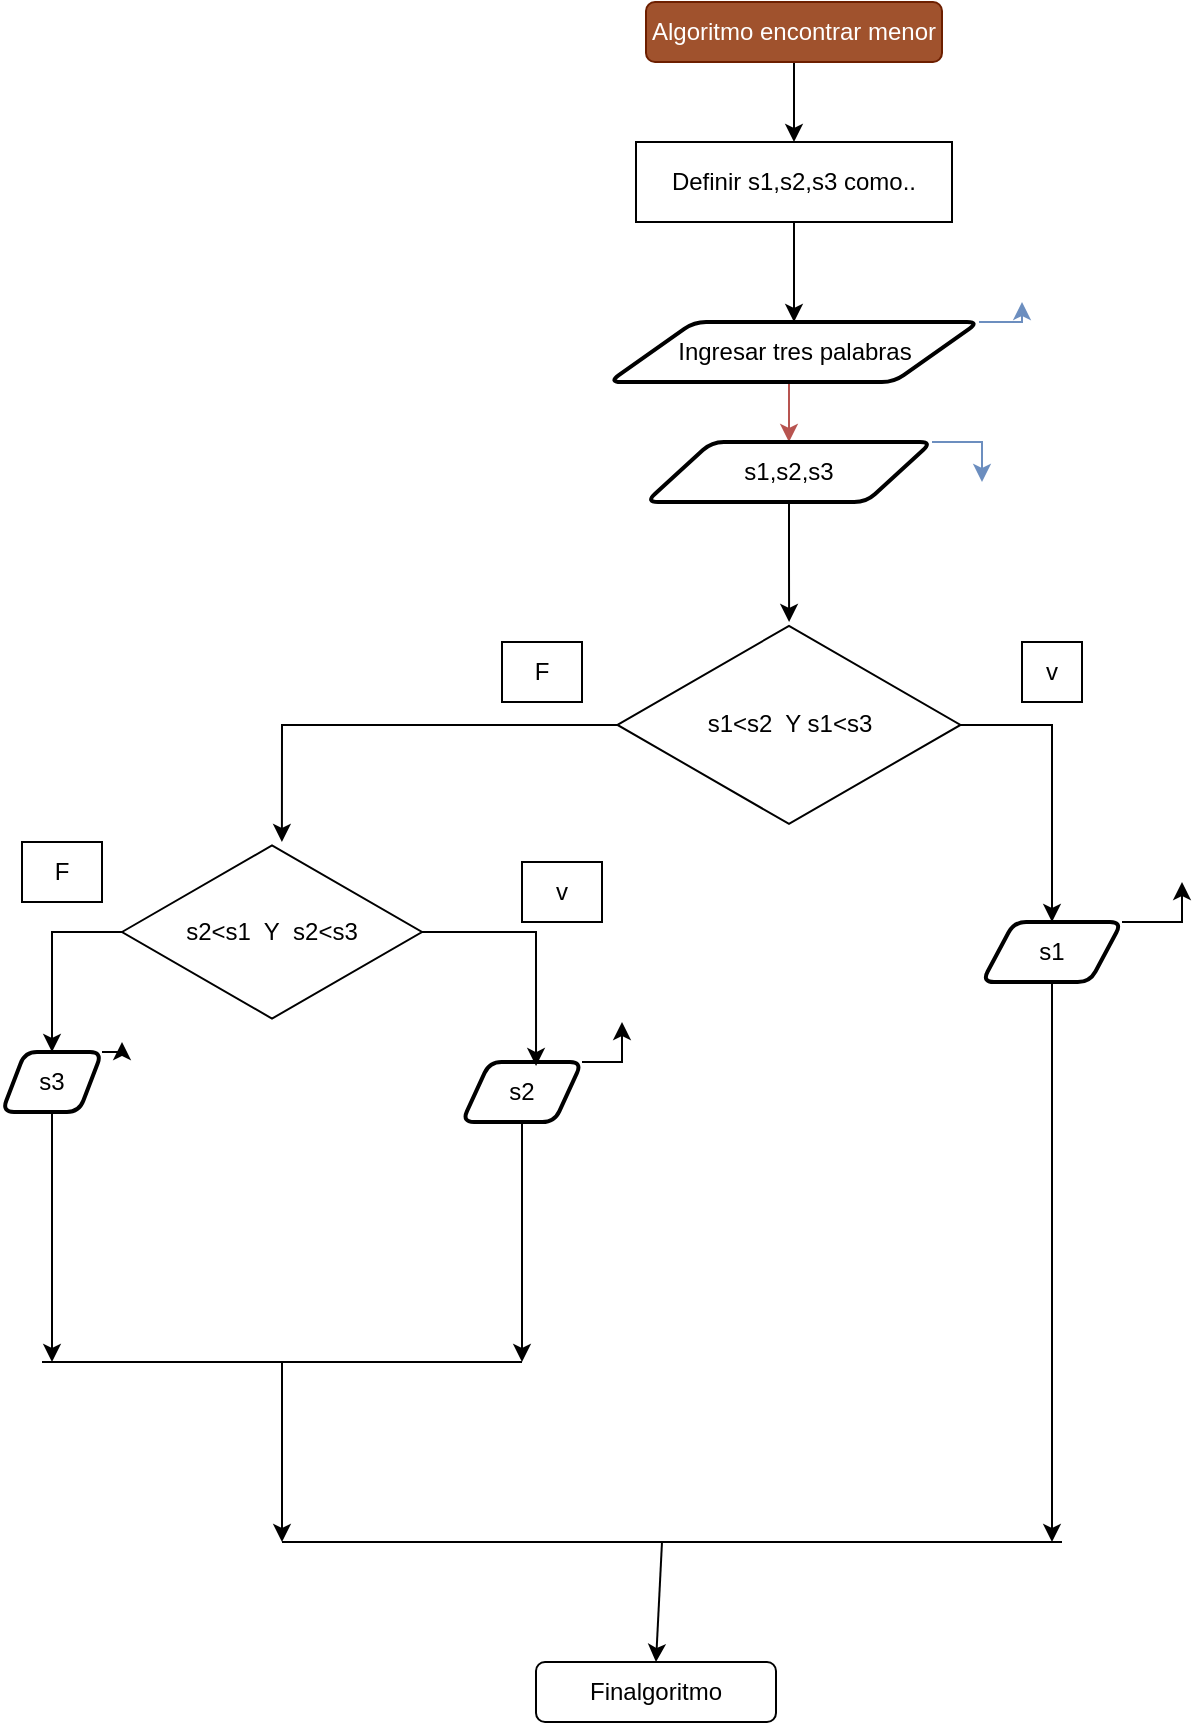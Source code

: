 <mxfile version="24.3.1" type="github" pages="10">
  <diagram name="ejercicio 1-1" id="aMzVJYx2lzPxbG5Cnz89">
    <mxGraphModel dx="1707" dy="468" grid="1" gridSize="10" guides="1" tooltips="1" connect="1" arrows="1" fold="1" page="1" pageScale="1" pageWidth="827" pageHeight="1169" math="0" shadow="0">
      <root>
        <mxCell id="0" />
        <mxCell id="1" parent="0" />
        <mxCell id="Sr8pLu3k_CO1aYNrHFgg-2" style="edgeStyle=orthogonalEdgeStyle;rounded=0;orthogonalLoop=1;jettySize=auto;html=1;exitX=0.5;exitY=1;exitDx=0;exitDy=0;entryX=0.5;entryY=0;entryDx=0;entryDy=0;" edge="1" parent="1" source="wMA7UBt0AcirdC4IcKDf-1" target="Sr8pLu3k_CO1aYNrHFgg-1">
          <mxGeometry relative="1" as="geometry" />
        </mxCell>
        <mxCell id="wMA7UBt0AcirdC4IcKDf-1" value="Algoritmo encontrar menor" style="rounded=1;whiteSpace=wrap;html=1;fillColor=#a0522d;fontColor=#ffffff;strokeColor=#6D1F00;" parent="1" vertex="1">
          <mxGeometry x="-478" y="30" width="148" height="30" as="geometry" />
        </mxCell>
        <mxCell id="Sr8pLu3k_CO1aYNrHFgg-4" style="edgeStyle=orthogonalEdgeStyle;rounded=0;orthogonalLoop=1;jettySize=auto;html=1;exitX=0.5;exitY=1;exitDx=0;exitDy=0;entryX=0.5;entryY=0;entryDx=0;entryDy=0;" edge="1" parent="1" source="Sr8pLu3k_CO1aYNrHFgg-1" target="Sr8pLu3k_CO1aYNrHFgg-3">
          <mxGeometry relative="1" as="geometry" />
        </mxCell>
        <mxCell id="Sr8pLu3k_CO1aYNrHFgg-1" value="Definir s1,s2,s3 como.." style="rounded=0;whiteSpace=wrap;html=1;" vertex="1" parent="1">
          <mxGeometry x="-483" y="100" width="158" height="40" as="geometry" />
        </mxCell>
        <mxCell id="Sr8pLu3k_CO1aYNrHFgg-5" style="edgeStyle=orthogonalEdgeStyle;rounded=0;orthogonalLoop=1;jettySize=auto;html=1;exitX=1;exitY=0;exitDx=0;exitDy=0;fillColor=#dae8fc;strokeColor=#6c8ebf;" edge="1" parent="1" source="Sr8pLu3k_CO1aYNrHFgg-3">
          <mxGeometry relative="1" as="geometry">
            <mxPoint x="-290" y="180" as="targetPoint" />
          </mxGeometry>
        </mxCell>
        <mxCell id="Sr8pLu3k_CO1aYNrHFgg-7" style="edgeStyle=orthogonalEdgeStyle;rounded=0;orthogonalLoop=1;jettySize=auto;html=1;exitX=0.5;exitY=1;exitDx=0;exitDy=0;entryX=0.5;entryY=0;entryDx=0;entryDy=0;fillColor=#f8cecc;strokeColor=#b85450;" edge="1" parent="1" source="Sr8pLu3k_CO1aYNrHFgg-3" target="Sr8pLu3k_CO1aYNrHFgg-6">
          <mxGeometry relative="1" as="geometry" />
        </mxCell>
        <mxCell id="Sr8pLu3k_CO1aYNrHFgg-3" value="Ingresar tres palabras" style="shape=parallelogram;html=1;strokeWidth=2;perimeter=parallelogramPerimeter;whiteSpace=wrap;rounded=1;arcSize=12;size=0.23;" vertex="1" parent="1">
          <mxGeometry x="-496.5" y="190" width="185" height="30" as="geometry" />
        </mxCell>
        <mxCell id="Sr8pLu3k_CO1aYNrHFgg-8" style="edgeStyle=orthogonalEdgeStyle;rounded=0;orthogonalLoop=1;jettySize=auto;html=1;exitX=1;exitY=0;exitDx=0;exitDy=0;fillColor=#dae8fc;strokeColor=#6c8ebf;" edge="1" parent="1" source="Sr8pLu3k_CO1aYNrHFgg-6">
          <mxGeometry relative="1" as="geometry">
            <mxPoint x="-310" y="270" as="targetPoint" />
          </mxGeometry>
        </mxCell>
        <mxCell id="Sr8pLu3k_CO1aYNrHFgg-10" style="edgeStyle=orthogonalEdgeStyle;rounded=0;orthogonalLoop=1;jettySize=auto;html=1;exitX=0.5;exitY=1;exitDx=0;exitDy=0;" edge="1" parent="1" source="Sr8pLu3k_CO1aYNrHFgg-6" target="Sr8pLu3k_CO1aYNrHFgg-9">
          <mxGeometry relative="1" as="geometry" />
        </mxCell>
        <mxCell id="Sr8pLu3k_CO1aYNrHFgg-6" value="s1,s2,s3" style="shape=parallelogram;html=1;strokeWidth=2;perimeter=parallelogramPerimeter;whiteSpace=wrap;rounded=1;arcSize=12;size=0.23;" vertex="1" parent="1">
          <mxGeometry x="-478" y="250" width="143" height="30" as="geometry" />
        </mxCell>
        <mxCell id="Sr8pLu3k_CO1aYNrHFgg-16" style="edgeStyle=orthogonalEdgeStyle;rounded=0;orthogonalLoop=1;jettySize=auto;html=1;entryX=0.5;entryY=0;entryDx=0;entryDy=0;" edge="1" parent="1" source="Sr8pLu3k_CO1aYNrHFgg-9" target="Sr8pLu3k_CO1aYNrHFgg-12">
          <mxGeometry relative="1" as="geometry" />
        </mxCell>
        <mxCell id="Sr8pLu3k_CO1aYNrHFgg-9" value="s1&amp;lt;s2&amp;nbsp; Y s1&amp;lt;s3" style="html=1;whiteSpace=wrap;aspect=fixed;shape=isoRectangle;" vertex="1" parent="1">
          <mxGeometry x="-492.25" y="340" width="171.5" height="102.9" as="geometry" />
        </mxCell>
        <mxCell id="Sr8pLu3k_CO1aYNrHFgg-19" style="edgeStyle=orthogonalEdgeStyle;rounded=0;orthogonalLoop=1;jettySize=auto;html=1;entryX=0.5;entryY=0;entryDx=0;entryDy=0;" edge="1" parent="1" source="Sr8pLu3k_CO1aYNrHFgg-11" target="Sr8pLu3k_CO1aYNrHFgg-13">
          <mxGeometry relative="1" as="geometry" />
        </mxCell>
        <mxCell id="Sr8pLu3k_CO1aYNrHFgg-11" value="s2&amp;lt;s1&amp;nbsp; Y&amp;nbsp; s2&amp;lt;s3" style="html=1;whiteSpace=wrap;aspect=fixed;shape=isoRectangle;" vertex="1" parent="1">
          <mxGeometry x="-740" y="450" width="150" height="90" as="geometry" />
        </mxCell>
        <mxCell id="Sr8pLu3k_CO1aYNrHFgg-26" style="edgeStyle=orthogonalEdgeStyle;rounded=0;orthogonalLoop=1;jettySize=auto;html=1;exitX=0.5;exitY=1;exitDx=0;exitDy=0;" edge="1" parent="1" source="Sr8pLu3k_CO1aYNrHFgg-12">
          <mxGeometry relative="1" as="geometry">
            <mxPoint x="-275" y="800" as="targetPoint" />
          </mxGeometry>
        </mxCell>
        <mxCell id="Sr8pLu3k_CO1aYNrHFgg-33" style="edgeStyle=orthogonalEdgeStyle;rounded=0;orthogonalLoop=1;jettySize=auto;html=1;exitX=1;exitY=0;exitDx=0;exitDy=0;" edge="1" parent="1" source="Sr8pLu3k_CO1aYNrHFgg-12">
          <mxGeometry relative="1" as="geometry">
            <mxPoint x="-210" y="470" as="targetPoint" />
          </mxGeometry>
        </mxCell>
        <mxCell id="Sr8pLu3k_CO1aYNrHFgg-12" value="s1" style="shape=parallelogram;html=1;strokeWidth=2;perimeter=parallelogramPerimeter;whiteSpace=wrap;rounded=1;arcSize=12;size=0.23;" vertex="1" parent="1">
          <mxGeometry x="-310" y="490" width="70" height="30" as="geometry" />
        </mxCell>
        <mxCell id="Sr8pLu3k_CO1aYNrHFgg-21" style="edgeStyle=orthogonalEdgeStyle;rounded=0;orthogonalLoop=1;jettySize=auto;html=1;exitX=0.5;exitY=1;exitDx=0;exitDy=0;" edge="1" parent="1" source="Sr8pLu3k_CO1aYNrHFgg-13">
          <mxGeometry relative="1" as="geometry">
            <mxPoint x="-775" y="710" as="targetPoint" />
          </mxGeometry>
        </mxCell>
        <mxCell id="Sr8pLu3k_CO1aYNrHFgg-35" style="edgeStyle=orthogonalEdgeStyle;rounded=0;orthogonalLoop=1;jettySize=auto;html=1;exitX=1;exitY=0;exitDx=0;exitDy=0;" edge="1" parent="1" source="Sr8pLu3k_CO1aYNrHFgg-13">
          <mxGeometry relative="1" as="geometry">
            <mxPoint x="-740" y="550" as="targetPoint" />
          </mxGeometry>
        </mxCell>
        <mxCell id="Sr8pLu3k_CO1aYNrHFgg-13" value="s3" style="shape=parallelogram;html=1;strokeWidth=2;perimeter=parallelogramPerimeter;whiteSpace=wrap;rounded=1;arcSize=12;size=0.23;" vertex="1" parent="1">
          <mxGeometry x="-800" y="555" width="50" height="30" as="geometry" />
        </mxCell>
        <mxCell id="Sr8pLu3k_CO1aYNrHFgg-22" style="edgeStyle=orthogonalEdgeStyle;rounded=0;orthogonalLoop=1;jettySize=auto;html=1;" edge="1" parent="1" source="Sr8pLu3k_CO1aYNrHFgg-14">
          <mxGeometry relative="1" as="geometry">
            <mxPoint x="-540" y="710" as="targetPoint" />
          </mxGeometry>
        </mxCell>
        <mxCell id="Sr8pLu3k_CO1aYNrHFgg-34" style="edgeStyle=orthogonalEdgeStyle;rounded=0;orthogonalLoop=1;jettySize=auto;html=1;exitX=1;exitY=0;exitDx=0;exitDy=0;" edge="1" parent="1" source="Sr8pLu3k_CO1aYNrHFgg-14">
          <mxGeometry relative="1" as="geometry">
            <mxPoint x="-490" y="540" as="targetPoint" />
          </mxGeometry>
        </mxCell>
        <mxCell id="Sr8pLu3k_CO1aYNrHFgg-14" value="s2" style="shape=parallelogram;html=1;strokeWidth=2;perimeter=parallelogramPerimeter;whiteSpace=wrap;rounded=1;arcSize=12;size=0.23;" vertex="1" parent="1">
          <mxGeometry x="-570" y="560" width="60" height="30" as="geometry" />
        </mxCell>
        <mxCell id="Sr8pLu3k_CO1aYNrHFgg-15" style="edgeStyle=orthogonalEdgeStyle;rounded=0;orthogonalLoop=1;jettySize=auto;html=1;entryX=0.533;entryY=0;entryDx=0;entryDy=0;entryPerimeter=0;" edge="1" parent="1" source="Sr8pLu3k_CO1aYNrHFgg-9" target="Sr8pLu3k_CO1aYNrHFgg-11">
          <mxGeometry relative="1" as="geometry" />
        </mxCell>
        <mxCell id="Sr8pLu3k_CO1aYNrHFgg-18" style="edgeStyle=orthogonalEdgeStyle;rounded=0;orthogonalLoop=1;jettySize=auto;html=1;entryX=0.617;entryY=0.067;entryDx=0;entryDy=0;entryPerimeter=0;" edge="1" parent="1" source="Sr8pLu3k_CO1aYNrHFgg-11" target="Sr8pLu3k_CO1aYNrHFgg-14">
          <mxGeometry relative="1" as="geometry" />
        </mxCell>
        <mxCell id="Sr8pLu3k_CO1aYNrHFgg-20" value="Finalgoritmo" style="rounded=1;whiteSpace=wrap;html=1;" vertex="1" parent="1">
          <mxGeometry x="-533" y="860" width="120" height="30" as="geometry" />
        </mxCell>
        <mxCell id="Sr8pLu3k_CO1aYNrHFgg-23" value="" style="endArrow=none;html=1;rounded=0;" edge="1" parent="1">
          <mxGeometry width="50" height="50" relative="1" as="geometry">
            <mxPoint x="-780" y="710" as="sourcePoint" />
            <mxPoint x="-540" y="710" as="targetPoint" />
          </mxGeometry>
        </mxCell>
        <mxCell id="Sr8pLu3k_CO1aYNrHFgg-25" value="" style="endArrow=classic;html=1;rounded=0;" edge="1" parent="1">
          <mxGeometry width="50" height="50" relative="1" as="geometry">
            <mxPoint x="-660" y="710" as="sourcePoint" />
            <mxPoint x="-660" y="800" as="targetPoint" />
          </mxGeometry>
        </mxCell>
        <mxCell id="Sr8pLu3k_CO1aYNrHFgg-27" value="" style="endArrow=none;html=1;rounded=0;" edge="1" parent="1">
          <mxGeometry width="50" height="50" relative="1" as="geometry">
            <mxPoint x="-660" y="800" as="sourcePoint" />
            <mxPoint x="-270" y="800" as="targetPoint" />
            <Array as="points">
              <mxPoint x="-470" y="800" />
            </Array>
          </mxGeometry>
        </mxCell>
        <mxCell id="Sr8pLu3k_CO1aYNrHFgg-28" value="" style="endArrow=classic;html=1;rounded=0;entryX=0.5;entryY=0;entryDx=0;entryDy=0;" edge="1" parent="1" target="Sr8pLu3k_CO1aYNrHFgg-20">
          <mxGeometry width="50" height="50" relative="1" as="geometry">
            <mxPoint x="-470" y="800" as="sourcePoint" />
            <mxPoint x="-390" y="640" as="targetPoint" />
          </mxGeometry>
        </mxCell>
        <mxCell id="Sr8pLu3k_CO1aYNrHFgg-29" value="F" style="rounded=0;whiteSpace=wrap;html=1;" vertex="1" parent="1">
          <mxGeometry x="-550" y="350" width="40" height="30" as="geometry" />
        </mxCell>
        <mxCell id="Sr8pLu3k_CO1aYNrHFgg-30" value="v" style="rounded=0;whiteSpace=wrap;html=1;" vertex="1" parent="1">
          <mxGeometry x="-290" y="350" width="30" height="30" as="geometry" />
        </mxCell>
        <mxCell id="Sr8pLu3k_CO1aYNrHFgg-31" value="F" style="rounded=0;whiteSpace=wrap;html=1;" vertex="1" parent="1">
          <mxGeometry x="-790" y="450" width="40" height="30" as="geometry" />
        </mxCell>
        <mxCell id="Sr8pLu3k_CO1aYNrHFgg-32" value="v" style="rounded=0;whiteSpace=wrap;html=1;" vertex="1" parent="1">
          <mxGeometry x="-540" y="460" width="40" height="30" as="geometry" />
        </mxCell>
      </root>
    </mxGraphModel>
  </diagram>
  <diagram id="Z7atlqA7Bc0uRfY9O2Nc" name="ejercicio 1-2">
    <mxGraphModel dx="2084" dy="669" grid="1" gridSize="10" guides="1" tooltips="1" connect="1" arrows="1" fold="1" page="1" pageScale="1" pageWidth="827" pageHeight="1169" math="0" shadow="0">
      <root>
        <mxCell id="0" />
        <mxCell id="1" parent="0" />
        <mxCell id="dhS2C1UCup6iso1RTpvb-8" style="edgeStyle=orthogonalEdgeStyle;rounded=0;orthogonalLoop=1;jettySize=auto;html=1;exitX=0.5;exitY=1;exitDx=0;exitDy=0;entryX=0.5;entryY=0;entryDx=0;entryDy=0;" edge="1" parent="1" source="dLXj2z8Rcfm2DWi8FZgi-1" target="dhS2C1UCup6iso1RTpvb-2">
          <mxGeometry relative="1" as="geometry" />
        </mxCell>
        <mxCell id="dLXj2z8Rcfm2DWi8FZgi-1" value="Algoritmo resolver ecuacion cuadrada" style="rounded=1;whiteSpace=wrap;html=1;" parent="1" vertex="1">
          <mxGeometry x="330" y="80" width="390" height="30" as="geometry" />
        </mxCell>
        <mxCell id="dhS2C1UCup6iso1RTpvb-20" style="edgeStyle=orthogonalEdgeStyle;rounded=0;orthogonalLoop=1;jettySize=auto;html=1;exitX=0.5;exitY=1;exitDx=0;exitDy=0;entryX=0.5;entryY=0;entryDx=0;entryDy=0;" edge="1" parent="1" source="dhS2C1UCup6iso1RTpvb-2" target="dhS2C1UCup6iso1RTpvb-19">
          <mxGeometry relative="1" as="geometry" />
        </mxCell>
        <mxCell id="dhS2C1UCup6iso1RTpvb-2" value="Definir a,b,c,x1,x2 como.." style="rounded=0;whiteSpace=wrap;html=1;" vertex="1" parent="1">
          <mxGeometry x="446" y="150" width="158" height="40" as="geometry" />
        </mxCell>
        <mxCell id="dhS2C1UCup6iso1RTpvb-3" style="edgeStyle=orthogonalEdgeStyle;rounded=0;orthogonalLoop=1;jettySize=auto;html=1;exitX=1;exitY=0;exitDx=0;exitDy=0;fillColor=#dae8fc;strokeColor=#6c8ebf;" edge="1" parent="1" source="dhS2C1UCup6iso1RTpvb-5">
          <mxGeometry relative="1" as="geometry">
            <mxPoint x="622.85" y="310" as="targetPoint" />
          </mxGeometry>
        </mxCell>
        <mxCell id="dhS2C1UCup6iso1RTpvb-4" style="edgeStyle=orthogonalEdgeStyle;rounded=0;orthogonalLoop=1;jettySize=auto;html=1;exitX=0.5;exitY=1;exitDx=0;exitDy=0;entryX=0.5;entryY=0;entryDx=0;entryDy=0;fillColor=#f8cecc;strokeColor=#b85450;" edge="1" parent="1" source="dhS2C1UCup6iso1RTpvb-5" target="dhS2C1UCup6iso1RTpvb-7">
          <mxGeometry relative="1" as="geometry" />
        </mxCell>
        <mxCell id="dhS2C1UCup6iso1RTpvb-5" value="Ingresar el coeficiente" style="shape=parallelogram;html=1;strokeWidth=2;perimeter=parallelogramPerimeter;whiteSpace=wrap;rounded=1;arcSize=12;size=0.23;" vertex="1" parent="1">
          <mxGeometry x="427.1" y="320" width="202.9" height="30" as="geometry" />
        </mxCell>
        <mxCell id="dhS2C1UCup6iso1RTpvb-6" style="edgeStyle=orthogonalEdgeStyle;rounded=0;orthogonalLoop=1;jettySize=auto;html=1;exitX=1;exitY=0;exitDx=0;exitDy=0;fillColor=#dae8fc;strokeColor=#6c8ebf;" edge="1" parent="1" source="dhS2C1UCup6iso1RTpvb-7">
          <mxGeometry relative="1" as="geometry">
            <mxPoint x="602.85" y="400" as="targetPoint" />
          </mxGeometry>
        </mxCell>
        <mxCell id="dhS2C1UCup6iso1RTpvb-32" style="edgeStyle=orthogonalEdgeStyle;rounded=0;orthogonalLoop=1;jettySize=auto;html=1;exitX=0.5;exitY=1;exitDx=0;exitDy=0;entryX=0.5;entryY=0;entryDx=0;entryDy=0;" edge="1" parent="1" source="dhS2C1UCup6iso1RTpvb-7" target="dhS2C1UCup6iso1RTpvb-24">
          <mxGeometry relative="1" as="geometry" />
        </mxCell>
        <mxCell id="dhS2C1UCup6iso1RTpvb-7" value="A" style="shape=parallelogram;html=1;strokeWidth=2;perimeter=parallelogramPerimeter;whiteSpace=wrap;rounded=1;arcSize=12;size=0.23;" vertex="1" parent="1">
          <mxGeometry x="488" y="380" width="81.1" height="30" as="geometry" />
        </mxCell>
        <mxCell id="dhS2C1UCup6iso1RTpvb-19" value="Definir&amp;nbsp; r como real" style="rounded=0;whiteSpace=wrap;html=1;" vertex="1" parent="1">
          <mxGeometry x="446" y="230" width="158" height="40" as="geometry" />
        </mxCell>
        <mxCell id="dhS2C1UCup6iso1RTpvb-21" style="edgeStyle=orthogonalEdgeStyle;rounded=0;orthogonalLoop=1;jettySize=auto;html=1;exitX=0.5;exitY=1;exitDx=0;exitDy=0;entryX=0.545;entryY=0;entryDx=0;entryDy=0;entryPerimeter=0;" edge="1" parent="1" source="dhS2C1UCup6iso1RTpvb-19" target="dhS2C1UCup6iso1RTpvb-5">
          <mxGeometry relative="1" as="geometry" />
        </mxCell>
        <mxCell id="dhS2C1UCup6iso1RTpvb-22" style="edgeStyle=orthogonalEdgeStyle;rounded=0;orthogonalLoop=1;jettySize=auto;html=1;exitX=1;exitY=0;exitDx=0;exitDy=0;fillColor=#dae8fc;strokeColor=#6c8ebf;" edge="1" parent="1" source="dhS2C1UCup6iso1RTpvb-24">
          <mxGeometry relative="1" as="geometry">
            <mxPoint x="619.3" y="440" as="targetPoint" />
          </mxGeometry>
        </mxCell>
        <mxCell id="dhS2C1UCup6iso1RTpvb-23" style="edgeStyle=orthogonalEdgeStyle;rounded=0;orthogonalLoop=1;jettySize=auto;html=1;exitX=0.5;exitY=1;exitDx=0;exitDy=0;entryX=0.5;entryY=0;entryDx=0;entryDy=0;fillColor=#f8cecc;strokeColor=#b85450;" edge="1" parent="1" source="dhS2C1UCup6iso1RTpvb-24" target="dhS2C1UCup6iso1RTpvb-26">
          <mxGeometry relative="1" as="geometry" />
        </mxCell>
        <mxCell id="dhS2C1UCup6iso1RTpvb-24" value="Ingresar el coeficiente" style="shape=parallelogram;html=1;strokeWidth=2;perimeter=parallelogramPerimeter;whiteSpace=wrap;rounded=1;arcSize=12;size=0.23;" vertex="1" parent="1">
          <mxGeometry x="423.55" y="450" width="202.9" height="30" as="geometry" />
        </mxCell>
        <mxCell id="dhS2C1UCup6iso1RTpvb-25" style="edgeStyle=orthogonalEdgeStyle;rounded=0;orthogonalLoop=1;jettySize=auto;html=1;exitX=1;exitY=0;exitDx=0;exitDy=0;fillColor=#dae8fc;strokeColor=#6c8ebf;" edge="1" parent="1" source="dhS2C1UCup6iso1RTpvb-26">
          <mxGeometry relative="1" as="geometry">
            <mxPoint x="599.3" y="530" as="targetPoint" />
          </mxGeometry>
        </mxCell>
        <mxCell id="dhS2C1UCup6iso1RTpvb-26" value="B" style="shape=parallelogram;html=1;strokeWidth=2;perimeter=parallelogramPerimeter;whiteSpace=wrap;rounded=1;arcSize=12;size=0.23;" vertex="1" parent="1">
          <mxGeometry x="484.45" y="510" width="81.1" height="30" as="geometry" />
        </mxCell>
        <mxCell id="dhS2C1UCup6iso1RTpvb-27" style="edgeStyle=orthogonalEdgeStyle;rounded=0;orthogonalLoop=1;jettySize=auto;html=1;exitX=1;exitY=0;exitDx=0;exitDy=0;fillColor=#dae8fc;strokeColor=#6c8ebf;" edge="1" parent="1" source="dhS2C1UCup6iso1RTpvb-29">
          <mxGeometry relative="1" as="geometry">
            <mxPoint x="609.75" y="570" as="targetPoint" />
          </mxGeometry>
        </mxCell>
        <mxCell id="dhS2C1UCup6iso1RTpvb-28" style="edgeStyle=orthogonalEdgeStyle;rounded=0;orthogonalLoop=1;jettySize=auto;html=1;exitX=0.5;exitY=1;exitDx=0;exitDy=0;entryX=0.5;entryY=0;entryDx=0;entryDy=0;fillColor=#f8cecc;strokeColor=#b85450;" edge="1" parent="1" source="dhS2C1UCup6iso1RTpvb-29" target="dhS2C1UCup6iso1RTpvb-31">
          <mxGeometry relative="1" as="geometry" />
        </mxCell>
        <mxCell id="dhS2C1UCup6iso1RTpvb-29" value="Ingresar el coeficiente" style="shape=parallelogram;html=1;strokeWidth=2;perimeter=parallelogramPerimeter;whiteSpace=wrap;rounded=1;arcSize=12;size=0.23;" vertex="1" parent="1">
          <mxGeometry x="414" y="580" width="202.9" height="30" as="geometry" />
        </mxCell>
        <mxCell id="dhS2C1UCup6iso1RTpvb-30" style="edgeStyle=orthogonalEdgeStyle;rounded=0;orthogonalLoop=1;jettySize=auto;html=1;exitX=1;exitY=0;exitDx=0;exitDy=0;fillColor=#dae8fc;strokeColor=#6c8ebf;" edge="1" parent="1" source="dhS2C1UCup6iso1RTpvb-31">
          <mxGeometry relative="1" as="geometry">
            <mxPoint x="589.75" y="660" as="targetPoint" />
          </mxGeometry>
        </mxCell>
        <mxCell id="dhS2C1UCup6iso1RTpvb-31" value="C" style="shape=parallelogram;html=1;strokeWidth=2;perimeter=parallelogramPerimeter;whiteSpace=wrap;rounded=1;arcSize=12;size=0.23;" vertex="1" parent="1">
          <mxGeometry x="474.9" y="640" width="81.1" height="30" as="geometry" />
        </mxCell>
        <mxCell id="dhS2C1UCup6iso1RTpvb-33" style="edgeStyle=orthogonalEdgeStyle;rounded=0;orthogonalLoop=1;jettySize=auto;html=1;exitX=0.5;exitY=1;exitDx=0;exitDy=0;entryX=0.542;entryY=-0.033;entryDx=0;entryDy=0;entryPerimeter=0;" edge="1" parent="1" source="dhS2C1UCup6iso1RTpvb-26" target="dhS2C1UCup6iso1RTpvb-29">
          <mxGeometry relative="1" as="geometry" />
        </mxCell>
        <mxCell id="eGFpuxoi3TTj16Am2u5s-1" value="A==0" style="html=1;whiteSpace=wrap;aspect=fixed;shape=isoRectangle;" vertex="1" parent="1">
          <mxGeometry x="448.79" y="710" width="133.33" height="80" as="geometry" />
        </mxCell>
        <mxCell id="eGFpuxoi3TTj16Am2u5s-2" value="F" style="rounded=0;whiteSpace=wrap;html=1;" vertex="1" parent="1">
          <mxGeometry x="360" y="690" width="40" height="30" as="geometry" />
        </mxCell>
        <mxCell id="eGFpuxoi3TTj16Am2u5s-3" value="v" style="rounded=0;whiteSpace=wrap;html=1;" vertex="1" parent="1">
          <mxGeometry x="630" y="700" width="30" height="30" as="geometry" />
        </mxCell>
        <mxCell id="eGFpuxoi3TTj16Am2u5s-18" style="edgeStyle=orthogonalEdgeStyle;rounded=0;orthogonalLoop=1;jettySize=auto;html=1;entryX=0.5;entryY=0;entryDx=0;entryDy=0;" edge="1" parent="1" source="eGFpuxoi3TTj16Am2u5s-4" target="eGFpuxoi3TTj16Am2u5s-16">
          <mxGeometry relative="1" as="geometry" />
        </mxCell>
        <mxCell id="eGFpuxoi3TTj16Am2u5s-19" style="edgeStyle=orthogonalEdgeStyle;rounded=0;orthogonalLoop=1;jettySize=auto;html=1;" edge="1" parent="1" source="eGFpuxoi3TTj16Am2u5s-4">
          <mxGeometry relative="1" as="geometry">
            <mxPoint x="570" y="1160" as="targetPoint" />
          </mxGeometry>
        </mxCell>
        <mxCell id="eGFpuxoi3TTj16Am2u5s-4" value="B&amp;lt;&amp;gt;0" style="html=1;whiteSpace=wrap;aspect=fixed;shape=isoRectangle;" vertex="1" parent="1">
          <mxGeometry x="680" y="837.1" width="123.1" height="73.86" as="geometry" />
        </mxCell>
        <mxCell id="eGFpuxoi3TTj16Am2u5s-5" value="F" style="rounded=0;whiteSpace=wrap;html=1;" vertex="1" parent="1">
          <mxGeometry x="604" y="827.1" width="40" height="30" as="geometry" />
        </mxCell>
        <mxCell id="eGFpuxoi3TTj16Am2u5s-6" value="v" style="rounded=0;whiteSpace=wrap;html=1;" vertex="1" parent="1">
          <mxGeometry x="860" y="827.1" width="30" height="30" as="geometry" />
        </mxCell>
        <mxCell id="eGFpuxoi3TTj16Am2u5s-24" style="edgeStyle=orthogonalEdgeStyle;rounded=0;orthogonalLoop=1;jettySize=auto;html=1;entryX=0.5;entryY=0;entryDx=0;entryDy=0;" edge="1" parent="1" source="eGFpuxoi3TTj16Am2u5s-7" target="eGFpuxoi3TTj16Am2u5s-22">
          <mxGeometry relative="1" as="geometry" />
        </mxCell>
        <mxCell id="eGFpuxoi3TTj16Am2u5s-31" style="edgeStyle=orthogonalEdgeStyle;rounded=0;orthogonalLoop=1;jettySize=auto;html=1;entryX=0.5;entryY=0;entryDx=0;entryDy=0;" edge="1" parent="1" source="eGFpuxoi3TTj16Am2u5s-7" target="eGFpuxoi3TTj16Am2u5s-25">
          <mxGeometry relative="1" as="geometry" />
        </mxCell>
        <mxCell id="eGFpuxoi3TTj16Am2u5s-7" value="B*B-4*AC*C&amp;lt;0" style="html=1;whiteSpace=wrap;aspect=fixed;shape=isoRectangle;" vertex="1" parent="1">
          <mxGeometry x="10" y="805.43" width="122.25" height="73.35" as="geometry" />
        </mxCell>
        <mxCell id="eGFpuxoi3TTj16Am2u5s-8" value="F" style="rounded=0;whiteSpace=wrap;html=1;" vertex="1" parent="1">
          <mxGeometry x="-60" y="790" width="40" height="30" as="geometry" />
        </mxCell>
        <mxCell id="eGFpuxoi3TTj16Am2u5s-9" value="v" style="rounded=0;whiteSpace=wrap;html=1;" vertex="1" parent="1">
          <mxGeometry x="170" y="797.1" width="30" height="30" as="geometry" />
        </mxCell>
        <mxCell id="eGFpuxoi3TTj16Am2u5s-10" style="edgeStyle=orthogonalEdgeStyle;rounded=0;orthogonalLoop=1;jettySize=auto;html=1;exitX=0.5;exitY=1;exitDx=0;exitDy=0;entryX=0.519;entryY=0.025;entryDx=0;entryDy=0;entryPerimeter=0;" edge="1" parent="1" source="dhS2C1UCup6iso1RTpvb-31" target="eGFpuxoi3TTj16Am2u5s-1">
          <mxGeometry relative="1" as="geometry" />
        </mxCell>
        <mxCell id="eGFpuxoi3TTj16Am2u5s-12" style="edgeStyle=orthogonalEdgeStyle;rounded=0;orthogonalLoop=1;jettySize=auto;html=1;entryX=0.504;entryY=0.026;entryDx=0;entryDy=0;entryPerimeter=0;" edge="1" parent="1" source="eGFpuxoi3TTj16Am2u5s-1" target="eGFpuxoi3TTj16Am2u5s-4">
          <mxGeometry relative="1" as="geometry" />
        </mxCell>
        <mxCell id="eGFpuxoi3TTj16Am2u5s-13" style="edgeStyle=orthogonalEdgeStyle;rounded=0;orthogonalLoop=1;jettySize=auto;html=1;entryX=0.474;entryY=0.062;entryDx=0;entryDy=0;entryPerimeter=0;" edge="1" parent="1" source="eGFpuxoi3TTj16Am2u5s-1" target="eGFpuxoi3TTj16Am2u5s-7">
          <mxGeometry relative="1" as="geometry" />
        </mxCell>
        <mxCell id="eGFpuxoi3TTj16Am2u5s-14" style="edgeStyle=orthogonalEdgeStyle;rounded=0;orthogonalLoop=1;jettySize=auto;html=1;exitX=1;exitY=0;exitDx=0;exitDy=0;fillColor=#dae8fc;strokeColor=#6c8ebf;" edge="1" parent="1" source="eGFpuxoi3TTj16Am2u5s-15">
          <mxGeometry relative="1" as="geometry">
            <mxPoint x="1022.75" y="1060" as="targetPoint" />
          </mxGeometry>
        </mxCell>
        <mxCell id="eGFpuxoi3TTj16Am2u5s-20" style="edgeStyle=orthogonalEdgeStyle;rounded=0;orthogonalLoop=1;jettySize=auto;html=1;" edge="1" parent="1" source="eGFpuxoi3TTj16Am2u5s-15">
          <mxGeometry relative="1" as="geometry">
            <mxPoint x="928.45" y="1160" as="targetPoint" />
          </mxGeometry>
        </mxCell>
        <mxCell id="eGFpuxoi3TTj16Am2u5s-15" value="La solucion es: ,X" style="shape=parallelogram;html=1;strokeWidth=2;perimeter=parallelogramPerimeter;whiteSpace=wrap;rounded=1;arcSize=12;size=0.23;" vertex="1" parent="1">
          <mxGeometry x="827" y="1070" width="202.9" height="30" as="geometry" />
        </mxCell>
        <mxCell id="eGFpuxoi3TTj16Am2u5s-16" value="X&amp;lt;-&amp;nbsp; -C/B" style="rounded=0;whiteSpace=wrap;html=1;" vertex="1" parent="1">
          <mxGeometry x="845.9" y="980" width="158" height="40" as="geometry" />
        </mxCell>
        <mxCell id="eGFpuxoi3TTj16Am2u5s-17" style="edgeStyle=orthogonalEdgeStyle;rounded=0;orthogonalLoop=1;jettySize=auto;html=1;exitX=0.5;exitY=1;exitDx=0;exitDy=0;entryX=0.545;entryY=0;entryDx=0;entryDy=0;entryPerimeter=0;" edge="1" parent="1" source="eGFpuxoi3TTj16Am2u5s-16" target="eGFpuxoi3TTj16Am2u5s-15">
          <mxGeometry relative="1" as="geometry" />
        </mxCell>
        <mxCell id="eGFpuxoi3TTj16Am2u5s-21" value="" style="endArrow=none;html=1;rounded=0;" edge="1" parent="1">
          <mxGeometry width="50" height="50" relative="1" as="geometry">
            <mxPoint x="570" y="1150" as="sourcePoint" />
            <mxPoint x="930" y="1150" as="targetPoint" />
          </mxGeometry>
        </mxCell>
        <mxCell id="eGFpuxoi3TTj16Am2u5s-50" style="edgeStyle=orthogonalEdgeStyle;rounded=0;orthogonalLoop=1;jettySize=auto;html=1;" edge="1" parent="1" source="eGFpuxoi3TTj16Am2u5s-22">
          <mxGeometry relative="1" as="geometry">
            <mxPoint x="280" y="1552" as="targetPoint" />
          </mxGeometry>
        </mxCell>
        <mxCell id="eGFpuxoi3TTj16Am2u5s-22" value="La ecuacion no tiene.." style="shape=parallelogram;html=1;strokeWidth=2;perimeter=parallelogramPerimeter;whiteSpace=wrap;rounded=1;arcSize=12;size=0.23;" vertex="1" parent="1">
          <mxGeometry x="170" y="900" width="202.9" height="30" as="geometry" />
        </mxCell>
        <mxCell id="eGFpuxoi3TTj16Am2u5s-32" style="edgeStyle=orthogonalEdgeStyle;rounded=0;orthogonalLoop=1;jettySize=auto;html=1;exitX=0.5;exitY=1;exitDx=0;exitDy=0;" edge="1" parent="1" source="eGFpuxoi3TTj16Am2u5s-25" target="eGFpuxoi3TTj16Am2u5s-26">
          <mxGeometry relative="1" as="geometry" />
        </mxCell>
        <mxCell id="eGFpuxoi3TTj16Am2u5s-25" value="Divisor&amp;nbsp; &amp;lt;--&amp;nbsp; &amp;nbsp; 2*A&amp;nbsp;" style="rounded=0;whiteSpace=wrap;html=1;" vertex="1" parent="1">
          <mxGeometry x="-270" y="910" width="140" height="20" as="geometry" />
        </mxCell>
        <mxCell id="eGFpuxoi3TTj16Am2u5s-33" style="edgeStyle=orthogonalEdgeStyle;rounded=0;orthogonalLoop=1;jettySize=auto;html=1;exitX=0.5;exitY=1;exitDx=0;exitDy=0;entryX=0.5;entryY=0;entryDx=0;entryDy=0;" edge="1" parent="1" source="eGFpuxoi3TTj16Am2u5s-26" target="eGFpuxoi3TTj16Am2u5s-27">
          <mxGeometry relative="1" as="geometry" />
        </mxCell>
        <mxCell id="eGFpuxoi3TTj16Am2u5s-26" value="r&amp;lt;--&amp;nbsp; RAIZ (B*B-4*A*C)" style="rounded=0;whiteSpace=wrap;html=1;" vertex="1" parent="1">
          <mxGeometry x="-270.0" y="970" width="158" height="40" as="geometry" />
        </mxCell>
        <mxCell id="eGFpuxoi3TTj16Am2u5s-35" style="edgeStyle=orthogonalEdgeStyle;rounded=0;orthogonalLoop=1;jettySize=auto;html=1;exitX=0.5;exitY=1;exitDx=0;exitDy=0;" edge="1" parent="1" source="eGFpuxoi3TTj16Am2u5s-27" target="eGFpuxoi3TTj16Am2u5s-34">
          <mxGeometry relative="1" as="geometry" />
        </mxCell>
        <mxCell id="eGFpuxoi3TTj16Am2u5s-27" value="X1 &amp;lt;--&amp;nbsp; (-B+r)/ divisor&amp;nbsp;" style="rounded=0;whiteSpace=wrap;html=1;" vertex="1" parent="1">
          <mxGeometry x="-270.0" y="1040" width="158" height="40" as="geometry" />
        </mxCell>
        <mxCell id="eGFpuxoi3TTj16Am2u5s-34" value="X2 &amp;lt;--&amp;nbsp; (-B+r)/ divisor&amp;nbsp;" style="rounded=0;whiteSpace=wrap;html=1;" vertex="1" parent="1">
          <mxGeometry x="-270" y="1129" width="158" height="40" as="geometry" />
        </mxCell>
        <mxCell id="eGFpuxoi3TTj16Am2u5s-45" style="edgeStyle=orthogonalEdgeStyle;rounded=0;orthogonalLoop=1;jettySize=auto;html=1;entryX=0.5;entryY=0;entryDx=0;entryDy=0;" edge="1" parent="1" source="eGFpuxoi3TTj16Am2u5s-36" target="eGFpuxoi3TTj16Am2u5s-41">
          <mxGeometry relative="1" as="geometry" />
        </mxCell>
        <mxCell id="eGFpuxoi3TTj16Am2u5s-46" style="edgeStyle=orthogonalEdgeStyle;rounded=0;orthogonalLoop=1;jettySize=auto;html=1;entryX=0.75;entryY=0;entryDx=0;entryDy=0;" edge="1" parent="1" source="eGFpuxoi3TTj16Am2u5s-36" target="eGFpuxoi3TTj16Am2u5s-43">
          <mxGeometry relative="1" as="geometry" />
        </mxCell>
        <mxCell id="eGFpuxoi3TTj16Am2u5s-36" value="X1==X2" style="html=1;whiteSpace=wrap;aspect=fixed;shape=isoRectangle;" vertex="1" parent="1">
          <mxGeometry x="-258" y="1270" width="123.1" height="73.86" as="geometry" />
        </mxCell>
        <mxCell id="eGFpuxoi3TTj16Am2u5s-37" value="F" style="rounded=0;whiteSpace=wrap;html=1;" vertex="1" parent="1">
          <mxGeometry x="-334" y="1260" width="40" height="30" as="geometry" />
        </mxCell>
        <mxCell id="eGFpuxoi3TTj16Am2u5s-38" value="v" style="rounded=0;whiteSpace=wrap;html=1;" vertex="1" parent="1">
          <mxGeometry x="-78" y="1260" width="30" height="30" as="geometry" />
        </mxCell>
        <mxCell id="eGFpuxoi3TTj16Am2u5s-39" style="edgeStyle=orthogonalEdgeStyle;rounded=0;orthogonalLoop=1;jettySize=auto;html=1;exitX=0.5;exitY=1;exitDx=0;exitDy=0;entryX=0.52;entryY=0.054;entryDx=0;entryDy=0;entryPerimeter=0;" edge="1" parent="1" source="eGFpuxoi3TTj16Am2u5s-34" target="eGFpuxoi3TTj16Am2u5s-36">
          <mxGeometry relative="1" as="geometry" />
        </mxCell>
        <mxCell id="eGFpuxoi3TTj16Am2u5s-40" style="edgeStyle=orthogonalEdgeStyle;rounded=0;orthogonalLoop=1;jettySize=auto;html=1;exitX=1;exitY=0;exitDx=0;exitDy=0;fillColor=#dae8fc;strokeColor=#6c8ebf;" edge="1" parent="1" source="eGFpuxoi3TTj16Am2u5s-41">
          <mxGeometry relative="1" as="geometry">
            <mxPoint x="-292" y="1310" as="targetPoint" />
          </mxGeometry>
        </mxCell>
        <mxCell id="eGFpuxoi3TTj16Am2u5s-49" style="edgeStyle=orthogonalEdgeStyle;rounded=0;orthogonalLoop=1;jettySize=auto;html=1;" edge="1" parent="1" source="eGFpuxoi3TTj16Am2u5s-41">
          <mxGeometry relative="1" as="geometry">
            <mxPoint x="-413.55" y="1460" as="targetPoint" />
          </mxGeometry>
        </mxCell>
        <mxCell id="eGFpuxoi3TTj16Am2u5s-41" value="La solucion son..." style="shape=parallelogram;html=1;strokeWidth=2;perimeter=parallelogramPerimeter;whiteSpace=wrap;rounded=1;arcSize=12;size=0.23;" vertex="1" parent="1">
          <mxGeometry x="-515" y="1330" width="202.9" height="30" as="geometry" />
        </mxCell>
        <mxCell id="eGFpuxoi3TTj16Am2u5s-42" style="edgeStyle=orthogonalEdgeStyle;rounded=0;orthogonalLoop=1;jettySize=auto;html=1;exitX=1;exitY=0;exitDx=0;exitDy=0;fillColor=#dae8fc;strokeColor=#6c8ebf;" edge="1" parent="1" source="eGFpuxoi3TTj16Am2u5s-43">
          <mxGeometry relative="1" as="geometry">
            <mxPoint x="79.85" y="1320" as="targetPoint" />
          </mxGeometry>
        </mxCell>
        <mxCell id="eGFpuxoi3TTj16Am2u5s-48" style="edgeStyle=orthogonalEdgeStyle;rounded=0;orthogonalLoop=1;jettySize=auto;html=1;exitX=0.5;exitY=1;exitDx=0;exitDy=0;" edge="1" parent="1" source="eGFpuxoi3TTj16Am2u5s-43">
          <mxGeometry relative="1" as="geometry">
            <mxPoint x="1" y="1460" as="targetPoint" />
          </mxGeometry>
        </mxCell>
        <mxCell id="eGFpuxoi3TTj16Am2u5s-43" value="La solucion doble es ..." style="shape=parallelogram;html=1;strokeWidth=2;perimeter=parallelogramPerimeter;whiteSpace=wrap;rounded=1;arcSize=12;size=0.23;" vertex="1" parent="1">
          <mxGeometry x="-100" y="1340" width="202.9" height="30" as="geometry" />
        </mxCell>
        <mxCell id="eGFpuxoi3TTj16Am2u5s-47" value="" style="endArrow=none;html=1;rounded=0;" edge="1" parent="1">
          <mxGeometry width="50" height="50" relative="1" as="geometry">
            <mxPoint x="-410" y="1460" as="sourcePoint" />
            <mxPoint y="1460" as="targetPoint" />
          </mxGeometry>
        </mxCell>
        <mxCell id="eGFpuxoi3TTj16Am2u5s-51" value="" style="endArrow=classic;html=1;rounded=0;" edge="1" parent="1">
          <mxGeometry width="50" height="50" relative="1" as="geometry">
            <mxPoint x="-220" y="1460" as="sourcePoint" />
            <mxPoint x="-220" y="1540" as="targetPoint" />
          </mxGeometry>
        </mxCell>
        <mxCell id="eGFpuxoi3TTj16Am2u5s-52" value="" style="endArrow=none;html=1;rounded=0;" edge="1" parent="1">
          <mxGeometry width="50" height="50" relative="1" as="geometry">
            <mxPoint x="-220" y="1530" as="sourcePoint" />
            <mxPoint x="280" y="1530" as="targetPoint" />
          </mxGeometry>
        </mxCell>
        <mxCell id="eGFpuxoi3TTj16Am2u5s-53" value="" style="endArrow=classic;html=1;rounded=0;" edge="1" parent="1">
          <mxGeometry width="50" height="50" relative="1" as="geometry">
            <mxPoint x="780" y="1150" as="sourcePoint" />
            <mxPoint x="780" y="1600" as="targetPoint" />
          </mxGeometry>
        </mxCell>
        <mxCell id="eGFpuxoi3TTj16Am2u5s-54" value="" style="endArrow=classic;html=1;rounded=0;" edge="1" parent="1">
          <mxGeometry width="50" height="50" relative="1" as="geometry">
            <mxPoint x="30" y="1530" as="sourcePoint" />
            <mxPoint x="30" y="1610" as="targetPoint" />
          </mxGeometry>
        </mxCell>
        <mxCell id="eGFpuxoi3TTj16Am2u5s-55" value="" style="endArrow=none;html=1;rounded=0;" edge="1" parent="1">
          <mxGeometry width="50" height="50" relative="1" as="geometry">
            <mxPoint x="30" y="1610" as="sourcePoint" />
            <mxPoint x="780" y="1600" as="targetPoint" />
          </mxGeometry>
        </mxCell>
        <mxCell id="eGFpuxoi3TTj16Am2u5s-56" value="finalgoritmo" style="rounded=1;whiteSpace=wrap;html=1;" vertex="1" parent="1">
          <mxGeometry x="390" y="1694" width="120" height="26" as="geometry" />
        </mxCell>
        <mxCell id="eGFpuxoi3TTj16Am2u5s-57" value="" style="endArrow=classic;html=1;rounded=0;entryX=0.5;entryY=0;entryDx=0;entryDy=0;" edge="1" parent="1" target="eGFpuxoi3TTj16Am2u5s-56">
          <mxGeometry width="50" height="50" relative="1" as="geometry">
            <mxPoint x="450" y="1610" as="sourcePoint" />
            <mxPoint x="470" y="1580" as="targetPoint" />
          </mxGeometry>
        </mxCell>
      </root>
    </mxGraphModel>
  </diagram>
  <diagram id="cexyqp7QSCRbi2R4wMYo" name="ejercicio 1-3">
    <mxGraphModel dx="880" dy="468" grid="1" gridSize="10" guides="1" tooltips="1" connect="1" arrows="1" fold="1" page="1" pageScale="1" pageWidth="827" pageHeight="1169" math="0" shadow="0">
      <root>
        <mxCell id="0" />
        <mxCell id="1" parent="0" />
        <mxCell id="PiPSKaVZDPTiUl-D9aFz-1" style="edgeStyle=orthogonalEdgeStyle;rounded=0;orthogonalLoop=1;jettySize=auto;html=1;exitX=0.5;exitY=1;exitDx=0;exitDy=0;entryX=0.5;entryY=0;entryDx=0;entryDy=0;" edge="1" parent="1" source="PiPSKaVZDPTiUl-D9aFz-2" target="PiPSKaVZDPTiUl-D9aFz-3">
          <mxGeometry relative="1" as="geometry" />
        </mxCell>
        <mxCell id="PiPSKaVZDPTiUl-D9aFz-2" value="Algoritmo resolver divison entera&amp;nbsp;" style="rounded=1;whiteSpace=wrap;html=1;" vertex="1" parent="1">
          <mxGeometry x="370" y="60" width="390" height="30" as="geometry" />
        </mxCell>
        <mxCell id="B6sb7FwDGx8MngcKmXQu-12" style="edgeStyle=orthogonalEdgeStyle;rounded=0;orthogonalLoop=1;jettySize=auto;html=1;exitX=0.5;exitY=1;exitDx=0;exitDy=0;entryX=0.5;entryY=0;entryDx=0;entryDy=0;" edge="1" parent="1" source="PiPSKaVZDPTiUl-D9aFz-3" target="B6sb7FwDGx8MngcKmXQu-3">
          <mxGeometry relative="1" as="geometry" />
        </mxCell>
        <mxCell id="PiPSKaVZDPTiUl-D9aFz-3" value="Definir A,B, cociente C..." style="rounded=0;whiteSpace=wrap;html=1;" vertex="1" parent="1">
          <mxGeometry x="486" y="130" width="158" height="40" as="geometry" />
        </mxCell>
        <mxCell id="B6sb7FwDGx8MngcKmXQu-1" style="edgeStyle=orthogonalEdgeStyle;rounded=0;orthogonalLoop=1;jettySize=auto;html=1;exitX=1;exitY=0;exitDx=0;exitDy=0;fillColor=#dae8fc;strokeColor=#6c8ebf;" edge="1" parent="1" source="B6sb7FwDGx8MngcKmXQu-3">
          <mxGeometry relative="1" as="geometry">
            <mxPoint x="649.3" y="200" as="targetPoint" />
          </mxGeometry>
        </mxCell>
        <mxCell id="B6sb7FwDGx8MngcKmXQu-2" style="edgeStyle=orthogonalEdgeStyle;rounded=0;orthogonalLoop=1;jettySize=auto;html=1;exitX=0.5;exitY=1;exitDx=0;exitDy=0;entryX=0.5;entryY=0;entryDx=0;entryDy=0;fillColor=#f8cecc;strokeColor=#b85450;" edge="1" parent="1" source="B6sb7FwDGx8MngcKmXQu-3" target="B6sb7FwDGx8MngcKmXQu-6">
          <mxGeometry relative="1" as="geometry" />
        </mxCell>
        <mxCell id="B6sb7FwDGx8MngcKmXQu-3" value="Ingresar el valor A" style="shape=parallelogram;html=1;strokeWidth=2;perimeter=parallelogramPerimeter;whiteSpace=wrap;rounded=1;arcSize=12;size=0.23;" vertex="1" parent="1">
          <mxGeometry x="453.55" y="210" width="202.9" height="30" as="geometry" />
        </mxCell>
        <mxCell id="B6sb7FwDGx8MngcKmXQu-4" style="edgeStyle=orthogonalEdgeStyle;rounded=0;orthogonalLoop=1;jettySize=auto;html=1;exitX=1;exitY=0;exitDx=0;exitDy=0;fillColor=#dae8fc;strokeColor=#6c8ebf;" edge="1" parent="1" source="B6sb7FwDGx8MngcKmXQu-6">
          <mxGeometry relative="1" as="geometry">
            <mxPoint x="629.3" y="290" as="targetPoint" />
          </mxGeometry>
        </mxCell>
        <mxCell id="B6sb7FwDGx8MngcKmXQu-5" style="edgeStyle=orthogonalEdgeStyle;rounded=0;orthogonalLoop=1;jettySize=auto;html=1;exitX=0.5;exitY=1;exitDx=0;exitDy=0;entryX=0.5;entryY=0;entryDx=0;entryDy=0;" edge="1" parent="1" source="B6sb7FwDGx8MngcKmXQu-6" target="B6sb7FwDGx8MngcKmXQu-9">
          <mxGeometry relative="1" as="geometry" />
        </mxCell>
        <mxCell id="B6sb7FwDGx8MngcKmXQu-6" value="A" style="shape=parallelogram;html=1;strokeWidth=2;perimeter=parallelogramPerimeter;whiteSpace=wrap;rounded=1;arcSize=12;size=0.23;" vertex="1" parent="1">
          <mxGeometry x="514.45" y="270" width="81.1" height="30" as="geometry" />
        </mxCell>
        <mxCell id="B6sb7FwDGx8MngcKmXQu-7" style="edgeStyle=orthogonalEdgeStyle;rounded=0;orthogonalLoop=1;jettySize=auto;html=1;exitX=1;exitY=0;exitDx=0;exitDy=0;fillColor=#dae8fc;strokeColor=#6c8ebf;" edge="1" parent="1" source="B6sb7FwDGx8MngcKmXQu-9">
          <mxGeometry relative="1" as="geometry">
            <mxPoint x="645.75" y="330" as="targetPoint" />
          </mxGeometry>
        </mxCell>
        <mxCell id="B6sb7FwDGx8MngcKmXQu-8" style="edgeStyle=orthogonalEdgeStyle;rounded=0;orthogonalLoop=1;jettySize=auto;html=1;exitX=0.5;exitY=1;exitDx=0;exitDy=0;entryX=0.5;entryY=0;entryDx=0;entryDy=0;fillColor=#f8cecc;strokeColor=#b85450;" edge="1" parent="1" source="B6sb7FwDGx8MngcKmXQu-9" target="B6sb7FwDGx8MngcKmXQu-11">
          <mxGeometry relative="1" as="geometry" />
        </mxCell>
        <mxCell id="B6sb7FwDGx8MngcKmXQu-9" value="Ingresar el valor B" style="shape=parallelogram;html=1;strokeWidth=2;perimeter=parallelogramPerimeter;whiteSpace=wrap;rounded=1;arcSize=12;size=0.23;" vertex="1" parent="1">
          <mxGeometry x="450" y="340" width="202.9" height="30" as="geometry" />
        </mxCell>
        <mxCell id="B6sb7FwDGx8MngcKmXQu-10" style="edgeStyle=orthogonalEdgeStyle;rounded=0;orthogonalLoop=1;jettySize=auto;html=1;exitX=1;exitY=0;exitDx=0;exitDy=0;fillColor=#dae8fc;strokeColor=#6c8ebf;" edge="1" parent="1" source="B6sb7FwDGx8MngcKmXQu-11">
          <mxGeometry relative="1" as="geometry">
            <mxPoint x="625.75" y="420" as="targetPoint" />
          </mxGeometry>
        </mxCell>
        <mxCell id="B6sb7FwDGx8MngcKmXQu-11" value="B" style="shape=parallelogram;html=1;strokeWidth=2;perimeter=parallelogramPerimeter;whiteSpace=wrap;rounded=1;arcSize=12;size=0.23;" vertex="1" parent="1">
          <mxGeometry x="510.9" y="400" width="81.1" height="30" as="geometry" />
        </mxCell>
        <mxCell id="-l586m2CJQwHoQ8NTDWe-1" style="edgeStyle=orthogonalEdgeStyle;rounded=0;orthogonalLoop=1;jettySize=auto;html=1;entryX=0.5;entryY=0;entryDx=0;entryDy=0;" edge="1" parent="1" source="-l586m2CJQwHoQ8NTDWe-3" target="-l586m2CJQwHoQ8NTDWe-6">
          <mxGeometry relative="1" as="geometry" />
        </mxCell>
        <mxCell id="-l586m2CJQwHoQ8NTDWe-2" style="edgeStyle=orthogonalEdgeStyle;rounded=0;orthogonalLoop=1;jettySize=auto;html=1;entryX=0.5;entryY=0;entryDx=0;entryDy=0;" edge="1" parent="1" source="-l586m2CJQwHoQ8NTDWe-3" target="-l586m2CJQwHoQ8NTDWe-8">
          <mxGeometry relative="1" as="geometry" />
        </mxCell>
        <mxCell id="-l586m2CJQwHoQ8NTDWe-3" value="B=0" style="html=1;whiteSpace=wrap;aspect=fixed;shape=isoRectangle;" vertex="1" parent="1">
          <mxGeometry x="490.0" y="505.43" width="122.25" height="73.35" as="geometry" />
        </mxCell>
        <mxCell id="-l586m2CJQwHoQ8NTDWe-4" value="F" style="rounded=0;whiteSpace=wrap;html=1;" vertex="1" parent="1">
          <mxGeometry x="420.0" y="490" width="40" height="30" as="geometry" />
        </mxCell>
        <mxCell id="-l586m2CJQwHoQ8NTDWe-5" value="v" style="rounded=0;whiteSpace=wrap;html=1;" vertex="1" parent="1">
          <mxGeometry x="650.0" y="497.1" width="30" height="30" as="geometry" />
        </mxCell>
        <mxCell id="-l586m2CJQwHoQ8NTDWe-14" style="edgeStyle=orthogonalEdgeStyle;rounded=0;orthogonalLoop=1;jettySize=auto;html=1;exitX=0.5;exitY=1;exitDx=0;exitDy=0;" edge="1" parent="1" source="-l586m2CJQwHoQ8NTDWe-6">
          <mxGeometry relative="1" as="geometry">
            <mxPoint x="760" y="760" as="targetPoint" />
          </mxGeometry>
        </mxCell>
        <mxCell id="-l586m2CJQwHoQ8NTDWe-6" value="Imposible" style="shape=parallelogram;html=1;strokeWidth=2;perimeter=parallelogramPerimeter;whiteSpace=wrap;rounded=1;arcSize=12;size=0.23;" vertex="1" parent="1">
          <mxGeometry x="650.0" y="600" width="202.9" height="30" as="geometry" />
        </mxCell>
        <mxCell id="-l586m2CJQwHoQ8NTDWe-8" value="cofiente&amp;nbsp; &amp;lt;-- A/B" style="rounded=0;whiteSpace=wrap;html=1;" vertex="1" parent="1">
          <mxGeometry x="210.0" y="610" width="140" height="20" as="geometry" />
        </mxCell>
        <mxCell id="-l586m2CJQwHoQ8NTDWe-13" style="edgeStyle=orthogonalEdgeStyle;rounded=0;orthogonalLoop=1;jettySize=auto;html=1;exitX=0.5;exitY=1;exitDx=0;exitDy=0;" edge="1" parent="1" source="-l586m2CJQwHoQ8NTDWe-10">
          <mxGeometry relative="1" as="geometry">
            <mxPoint x="269" y="760" as="targetPoint" />
          </mxGeometry>
        </mxCell>
        <mxCell id="-l586m2CJQwHoQ8NTDWe-10" value="la parte entera de C" style="shape=parallelogram;html=1;strokeWidth=2;perimeter=parallelogramPerimeter;whiteSpace=wrap;rounded=1;arcSize=12;size=0.23;" vertex="1" parent="1">
          <mxGeometry x="167.1" y="660" width="202.9" height="30" as="geometry" />
        </mxCell>
        <mxCell id="-l586m2CJQwHoQ8NTDWe-11" style="edgeStyle=orthogonalEdgeStyle;rounded=0;orthogonalLoop=1;jettySize=auto;html=1;exitX=0.5;exitY=1;exitDx=0;exitDy=0;entryX=0.524;entryY=0.09;entryDx=0;entryDy=0;entryPerimeter=0;" edge="1" parent="1" source="B6sb7FwDGx8MngcKmXQu-11" target="-l586m2CJQwHoQ8NTDWe-3">
          <mxGeometry relative="1" as="geometry" />
        </mxCell>
        <mxCell id="-l586m2CJQwHoQ8NTDWe-12" style="edgeStyle=orthogonalEdgeStyle;rounded=0;orthogonalLoop=1;jettySize=auto;html=1;exitX=0.5;exitY=1;exitDx=0;exitDy=0;entryX=0.547;entryY=0.067;entryDx=0;entryDy=0;entryPerimeter=0;" edge="1" parent="1" source="-l586m2CJQwHoQ8NTDWe-8" target="-l586m2CJQwHoQ8NTDWe-10">
          <mxGeometry relative="1" as="geometry" />
        </mxCell>
        <mxCell id="-l586m2CJQwHoQ8NTDWe-15" value="" style="endArrow=none;html=1;rounded=0;" edge="1" parent="1">
          <mxGeometry width="50" height="50" relative="1" as="geometry">
            <mxPoint x="270" y="760" as="sourcePoint" />
            <mxPoint x="760" y="760" as="targetPoint" />
          </mxGeometry>
        </mxCell>
        <mxCell id="ziovndCBavEDjwZ7bvAk-1" value="finalgoritmo" style="rounded=1;whiteSpace=wrap;html=1;" vertex="1" parent="1">
          <mxGeometry x="470" y="840" width="120" height="26" as="geometry" />
        </mxCell>
        <mxCell id="ziovndCBavEDjwZ7bvAk-2" value="" style="endArrow=classic;html=1;rounded=0;entryX=0.5;entryY=0;entryDx=0;entryDy=0;" edge="1" parent="1" target="ziovndCBavEDjwZ7bvAk-1">
          <mxGeometry width="50" height="50" relative="1" as="geometry">
            <mxPoint x="530" y="760" as="sourcePoint" />
            <mxPoint x="490" y="720" as="targetPoint" />
          </mxGeometry>
        </mxCell>
      </root>
    </mxGraphModel>
  </diagram>
  <diagram id="qlf8DNB7y0CizAB07KGm" name="ejercicio 1-4">
    <mxGraphModel dx="880" dy="468" grid="1" gridSize="10" guides="1" tooltips="1" connect="1" arrows="1" fold="1" page="1" pageScale="1" pageWidth="827" pageHeight="1169" math="0" shadow="0">
      <root>
        <mxCell id="0" />
        <mxCell id="1" parent="0" />
        <mxCell id="Acf1thzUZvWfXce7ABy_-1" style="edgeStyle=orthogonalEdgeStyle;rounded=0;orthogonalLoop=1;jettySize=auto;html=1;exitX=0.5;exitY=1;exitDx=0;exitDy=0;entryX=0.5;entryY=0;entryDx=0;entryDy=0;" edge="1" parent="1" target="Acf1thzUZvWfXce7ABy_-3">
          <mxGeometry relative="1" as="geometry">
            <mxPoint x="475" y="150" as="sourcePoint" />
          </mxGeometry>
        </mxCell>
        <mxCell id="Acf1thzUZvWfXce7ABy_-2" style="edgeStyle=orthogonalEdgeStyle;rounded=0;orthogonalLoop=1;jettySize=auto;html=1;exitX=0.5;exitY=1;exitDx=0;exitDy=0;entryX=0.5;entryY=0;entryDx=0;entryDy=0;" edge="1" parent="1" source="Acf1thzUZvWfXce7ABy_-3">
          <mxGeometry relative="1" as="geometry">
            <mxPoint x="475" y="270" as="targetPoint" />
          </mxGeometry>
        </mxCell>
        <mxCell id="Acf1thzUZvWfXce7ABy_-3" value="Defenir N,AB,X,i, const.." style="rounded=0;whiteSpace=wrap;html=1;" vertex="1" parent="1">
          <mxGeometry x="396" y="190" width="158" height="40" as="geometry" />
        </mxCell>
        <mxCell id="Acf1thzUZvWfXce7ABy_-4" style="edgeStyle=orthogonalEdgeStyle;rounded=0;orthogonalLoop=1;jettySize=auto;html=1;exitX=1;exitY=0;exitDx=0;exitDy=0;fillColor=#dae8fc;strokeColor=#6c8ebf;" edge="1" parent="1" source="Acf1thzUZvWfXce7ABy_-6">
          <mxGeometry relative="1" as="geometry">
            <mxPoint x="578.85" y="270" as="targetPoint" />
          </mxGeometry>
        </mxCell>
        <mxCell id="Acf1thzUZvWfXce7ABy_-5" style="edgeStyle=orthogonalEdgeStyle;rounded=0;orthogonalLoop=1;jettySize=auto;html=1;exitX=0.5;exitY=1;exitDx=0;exitDy=0;entryX=0.5;entryY=0;entryDx=0;entryDy=0;fillColor=#f8cecc;strokeColor=#b85450;" edge="1" parent="1" source="Acf1thzUZvWfXce7ABy_-6" target="Acf1thzUZvWfXce7ABy_-9">
          <mxGeometry relative="1" as="geometry" />
        </mxCell>
        <mxCell id="Acf1thzUZvWfXce7ABy_-6" value="ingrese el costo de origen.." style="shape=parallelogram;html=1;strokeWidth=2;perimeter=parallelogramPerimeter;whiteSpace=wrap;rounded=1;arcSize=12;size=0.23;" vertex="1" parent="1">
          <mxGeometry x="383.1" y="280" width="236.9" height="30" as="geometry" />
        </mxCell>
        <mxCell id="Acf1thzUZvWfXce7ABy_-7" style="edgeStyle=orthogonalEdgeStyle;rounded=0;orthogonalLoop=1;jettySize=auto;html=1;exitX=1;exitY=0;exitDx=0;exitDy=0;fillColor=#dae8fc;strokeColor=#6c8ebf;" edge="1" parent="1" source="Acf1thzUZvWfXce7ABy_-9">
          <mxGeometry relative="1" as="geometry">
            <mxPoint x="558.85" y="360" as="targetPoint" />
          </mxGeometry>
        </mxCell>
        <mxCell id="Acf1thzUZvWfXce7ABy_-8" style="edgeStyle=orthogonalEdgeStyle;rounded=0;orthogonalLoop=1;jettySize=auto;html=1;exitX=0.5;exitY=1;exitDx=0;exitDy=0;entryX=0.5;entryY=0;entryDx=0;entryDy=0;" edge="1" parent="1" source="Acf1thzUZvWfXce7ABy_-9" target="Acf1thzUZvWfXce7ABy_-14">
          <mxGeometry relative="1" as="geometry" />
        </mxCell>
        <mxCell id="Acf1thzUZvWfXce7ABy_-9" value="N" style="shape=parallelogram;html=1;strokeWidth=2;perimeter=parallelogramPerimeter;whiteSpace=wrap;rounded=1;arcSize=12;size=0.23;" vertex="1" parent="1">
          <mxGeometry x="444" y="340" width="81.1" height="30" as="geometry" />
        </mxCell>
        <mxCell id="Acf1thzUZvWfXce7ABy_-12" style="edgeStyle=orthogonalEdgeStyle;rounded=0;orthogonalLoop=1;jettySize=auto;html=1;exitX=1;exitY=0;exitDx=0;exitDy=0;fillColor=#dae8fc;strokeColor=#6c8ebf;" edge="1" parent="1" source="Acf1thzUZvWfXce7ABy_-14">
          <mxGeometry relative="1" as="geometry">
            <mxPoint x="575.3" y="400" as="targetPoint" />
          </mxGeometry>
        </mxCell>
        <mxCell id="Acf1thzUZvWfXce7ABy_-13" style="edgeStyle=orthogonalEdgeStyle;rounded=0;orthogonalLoop=1;jettySize=auto;html=1;exitX=0.5;exitY=1;exitDx=0;exitDy=0;entryX=0.5;entryY=0;entryDx=0;entryDy=0;fillColor=#f8cecc;strokeColor=#b85450;" edge="1" parent="1" source="Acf1thzUZvWfXce7ABy_-14" target="Acf1thzUZvWfXce7ABy_-16">
          <mxGeometry relative="1" as="geometry" />
        </mxCell>
        <mxCell id="Acf1thzUZvWfXce7ABy_-14" value="ingrrese el valor de A" style="shape=parallelogram;html=1;strokeWidth=2;perimeter=parallelogramPerimeter;whiteSpace=wrap;rounded=1;arcSize=12;size=0.23;" vertex="1" parent="1">
          <mxGeometry x="379.55" y="410" width="202.9" height="30" as="geometry" />
        </mxCell>
        <mxCell id="Acf1thzUZvWfXce7ABy_-15" style="edgeStyle=orthogonalEdgeStyle;rounded=0;orthogonalLoop=1;jettySize=auto;html=1;exitX=1;exitY=0;exitDx=0;exitDy=0;fillColor=#dae8fc;strokeColor=#6c8ebf;" edge="1" parent="1" source="Acf1thzUZvWfXce7ABy_-16">
          <mxGeometry relative="1" as="geometry">
            <mxPoint x="555.3" y="490" as="targetPoint" />
          </mxGeometry>
        </mxCell>
        <mxCell id="Acf1thzUZvWfXce7ABy_-16" value="A" style="shape=parallelogram;html=1;strokeWidth=2;perimeter=parallelogramPerimeter;whiteSpace=wrap;rounded=1;arcSize=12;size=0.23;" vertex="1" parent="1">
          <mxGeometry x="440.45" y="470" width="81.1" height="30" as="geometry" />
        </mxCell>
        <mxCell id="Acf1thzUZvWfXce7ABy_-17" style="edgeStyle=orthogonalEdgeStyle;rounded=0;orthogonalLoop=1;jettySize=auto;html=1;exitX=1;exitY=0;exitDx=0;exitDy=0;fillColor=#dae8fc;strokeColor=#6c8ebf;" edge="1" parent="1" source="Acf1thzUZvWfXce7ABy_-19">
          <mxGeometry relative="1" as="geometry">
            <mxPoint x="565.75" y="530" as="targetPoint" />
          </mxGeometry>
        </mxCell>
        <mxCell id="Acf1thzUZvWfXce7ABy_-18" style="edgeStyle=orthogonalEdgeStyle;rounded=0;orthogonalLoop=1;jettySize=auto;html=1;exitX=0.5;exitY=1;exitDx=0;exitDy=0;entryX=0.5;entryY=0;entryDx=0;entryDy=0;fillColor=#f8cecc;strokeColor=#b85450;" edge="1" parent="1" source="Acf1thzUZvWfXce7ABy_-19" target="Acf1thzUZvWfXce7ABy_-21">
          <mxGeometry relative="1" as="geometry" />
        </mxCell>
        <mxCell id="Acf1thzUZvWfXce7ABy_-19" value="Ingrese el valor de B" style="shape=parallelogram;html=1;strokeWidth=2;perimeter=parallelogramPerimeter;whiteSpace=wrap;rounded=1;arcSize=12;size=0.23;" vertex="1" parent="1">
          <mxGeometry x="370" y="540" width="202.9" height="30" as="geometry" />
        </mxCell>
        <mxCell id="Acf1thzUZvWfXce7ABy_-20" style="edgeStyle=orthogonalEdgeStyle;rounded=0;orthogonalLoop=1;jettySize=auto;html=1;exitX=1;exitY=0;exitDx=0;exitDy=0;fillColor=#dae8fc;strokeColor=#6c8ebf;" edge="1" parent="1" source="Acf1thzUZvWfXce7ABy_-21">
          <mxGeometry relative="1" as="geometry">
            <mxPoint x="545.75" y="620" as="targetPoint" />
          </mxGeometry>
        </mxCell>
        <mxCell id="MaETQjX4UCZRF20lrd0q-14" style="edgeStyle=orthogonalEdgeStyle;rounded=0;orthogonalLoop=1;jettySize=auto;html=1;exitX=0.5;exitY=1;exitDx=0;exitDy=0;entryX=0.5;entryY=0;entryDx=0;entryDy=0;" edge="1" parent="1" source="Acf1thzUZvWfXce7ABy_-21" target="MaETQjX4UCZRF20lrd0q-5">
          <mxGeometry relative="1" as="geometry" />
        </mxCell>
        <mxCell id="Acf1thzUZvWfXce7ABy_-21" value="B" style="shape=parallelogram;html=1;strokeWidth=2;perimeter=parallelogramPerimeter;whiteSpace=wrap;rounded=1;arcSize=12;size=0.23;" vertex="1" parent="1">
          <mxGeometry x="430.9" y="600" width="81.1" height="30" as="geometry" />
        </mxCell>
        <mxCell id="Acf1thzUZvWfXce7ABy_-22" style="edgeStyle=orthogonalEdgeStyle;rounded=0;orthogonalLoop=1;jettySize=auto;html=1;exitX=0.5;exitY=1;exitDx=0;exitDy=0;entryX=0.542;entryY=-0.033;entryDx=0;entryDy=0;entryPerimeter=0;" edge="1" parent="1" source="Acf1thzUZvWfXce7ABy_-16" target="Acf1thzUZvWfXce7ABy_-19">
          <mxGeometry relative="1" as="geometry" />
        </mxCell>
        <mxCell id="Acf1thzUZvWfXce7ABy_-23" value="F" style="rounded=0;whiteSpace=wrap;html=1;" vertex="1" parent="1">
          <mxGeometry x="315.45" y="1010" width="40" height="30" as="geometry" />
        </mxCell>
        <mxCell id="Acf1thzUZvWfXce7ABy_-24" value="v" style="rounded=0;whiteSpace=wrap;html=1;" vertex="1" parent="1">
          <mxGeometry x="585.45" y="1020" width="30" height="30" as="geometry" />
        </mxCell>
        <mxCell id="MaETQjX4UCZRF20lrd0q-18" style="edgeStyle=orthogonalEdgeStyle;rounded=0;orthogonalLoop=1;jettySize=auto;html=1;" edge="1" parent="1" source="_XkO86z-cLLKsoK2xMlx-1">
          <mxGeometry relative="1" as="geometry">
            <mxPoint x="710" y="1140" as="targetPoint" />
          </mxGeometry>
        </mxCell>
        <mxCell id="MaETQjX4UCZRF20lrd0q-19" style="edgeStyle=orthogonalEdgeStyle;rounded=0;orthogonalLoop=1;jettySize=auto;html=1;" edge="1" parent="1" source="_XkO86z-cLLKsoK2xMlx-1">
          <mxGeometry relative="1" as="geometry">
            <mxPoint x="240" y="1300" as="targetPoint" />
          </mxGeometry>
        </mxCell>
        <mxCell id="_XkO86z-cLLKsoK2xMlx-1" value="B=0" style="html=1;whiteSpace=wrap;aspect=fixed;shape=isoRectangle;" vertex="1" parent="1">
          <mxGeometry x="409.78" y="1030" width="122.25" height="73.35" as="geometry" />
        </mxCell>
        <mxCell id="MaETQjX4UCZRF20lrd0q-1" value="Algoritmo resolver divison entera&amp;nbsp;" style="rounded=1;whiteSpace=wrap;html=1;" vertex="1" parent="1">
          <mxGeometry x="260" y="120" width="390" height="30" as="geometry" />
        </mxCell>
        <mxCell id="MaETQjX4UCZRF20lrd0q-4" style="edgeStyle=orthogonalEdgeStyle;rounded=0;orthogonalLoop=1;jettySize=auto;html=1;exitX=0.5;exitY=1;exitDx=0;exitDy=0;entryX=0.5;entryY=0;entryDx=0;entryDy=0;fillColor=#f8cecc;strokeColor=#b85450;" edge="1" parent="1" source="MaETQjX4UCZRF20lrd0q-5" target="MaETQjX4UCZRF20lrd0q-7">
          <mxGeometry relative="1" as="geometry" />
        </mxCell>
        <mxCell id="MaETQjX4UCZRF20lrd0q-5" value="Ingre el porcentaje" style="shape=parallelogram;html=1;strokeWidth=2;perimeter=parallelogramPerimeter;whiteSpace=wrap;rounded=1;arcSize=12;size=0.23;" vertex="1" parent="1">
          <mxGeometry x="373.55" y="670" width="202.9" height="30" as="geometry" />
        </mxCell>
        <mxCell id="MaETQjX4UCZRF20lrd0q-6" style="edgeStyle=orthogonalEdgeStyle;rounded=0;orthogonalLoop=1;jettySize=auto;html=1;exitX=1;exitY=0;exitDx=0;exitDy=0;fillColor=#dae8fc;strokeColor=#6c8ebf;" edge="1" parent="1" source="MaETQjX4UCZRF20lrd0q-7">
          <mxGeometry relative="1" as="geometry">
            <mxPoint x="549.3" y="750" as="targetPoint" />
          </mxGeometry>
        </mxCell>
        <mxCell id="MaETQjX4UCZRF20lrd0q-7" value="X" style="shape=parallelogram;html=1;strokeWidth=2;perimeter=parallelogramPerimeter;whiteSpace=wrap;rounded=1;arcSize=12;size=0.23;" vertex="1" parent="1">
          <mxGeometry x="434.45" y="730" width="81.1" height="30" as="geometry" />
        </mxCell>
        <mxCell id="MaETQjX4UCZRF20lrd0q-8" style="edgeStyle=orthogonalEdgeStyle;rounded=0;orthogonalLoop=1;jettySize=auto;html=1;exitX=1;exitY=0;exitDx=0;exitDy=0;fillColor=#dae8fc;strokeColor=#6c8ebf;" edge="1" parent="1">
          <mxGeometry relative="1" as="geometry">
            <mxPoint x="559.75" y="790" as="targetPoint" />
            <mxPoint x="566.9" y="800" as="sourcePoint" />
          </mxGeometry>
        </mxCell>
        <mxCell id="MaETQjX4UCZRF20lrd0q-9" style="edgeStyle=orthogonalEdgeStyle;rounded=0;orthogonalLoop=1;jettySize=auto;html=1;exitX=0.5;exitY=1;exitDx=0;exitDy=0;entryX=0.5;entryY=0;entryDx=0;entryDy=0;fillColor=#f8cecc;strokeColor=#b85450;" edge="1" parent="1" target="MaETQjX4UCZRF20lrd0q-12">
          <mxGeometry relative="1" as="geometry">
            <mxPoint x="465.45" y="830" as="sourcePoint" />
          </mxGeometry>
        </mxCell>
        <mxCell id="MaETQjX4UCZRF20lrd0q-10" value="ingre el porcentaje" style="shape=parallelogram;html=1;strokeWidth=2;perimeter=parallelogramPerimeter;whiteSpace=wrap;rounded=1;arcSize=12;size=0.23;" vertex="1" parent="1">
          <mxGeometry x="373.55" y="800" width="202.9" height="30" as="geometry" />
        </mxCell>
        <mxCell id="MaETQjX4UCZRF20lrd0q-11" style="edgeStyle=orthogonalEdgeStyle;rounded=0;orthogonalLoop=1;jettySize=auto;html=1;exitX=1;exitY=0;exitDx=0;exitDy=0;fillColor=#dae8fc;strokeColor=#6c8ebf;" edge="1" parent="1" source="MaETQjX4UCZRF20lrd0q-12">
          <mxGeometry relative="1" as="geometry">
            <mxPoint x="539.75" y="880" as="targetPoint" />
          </mxGeometry>
        </mxCell>
        <mxCell id="MaETQjX4UCZRF20lrd0q-12" value="i" style="shape=parallelogram;html=1;strokeWidth=2;perimeter=parallelogramPerimeter;whiteSpace=wrap;rounded=1;arcSize=12;size=0.23;" vertex="1" parent="1">
          <mxGeometry x="424.9" y="860" width="81.1" height="30" as="geometry" />
        </mxCell>
        <mxCell id="MaETQjX4UCZRF20lrd0q-13" style="edgeStyle=orthogonalEdgeStyle;rounded=0;orthogonalLoop=1;jettySize=auto;html=1;exitX=0.5;exitY=1;exitDx=0;exitDy=0;entryX=0.542;entryY=-0.033;entryDx=0;entryDy=0;entryPerimeter=0;" edge="1" parent="1" source="MaETQjX4UCZRF20lrd0q-7">
          <mxGeometry relative="1" as="geometry">
            <mxPoint x="473.972" y="799.01" as="targetPoint" />
          </mxGeometry>
        </mxCell>
        <mxCell id="MaETQjX4UCZRF20lrd0q-15" value="Costo del descuento N" style="rounded=0;whiteSpace=wrap;html=1;" vertex="1" parent="1">
          <mxGeometry x="322.23" y="920" width="276.45" height="30" as="geometry" />
        </mxCell>
        <mxCell id="MaETQjX4UCZRF20lrd0q-16" style="edgeStyle=orthogonalEdgeStyle;rounded=0;orthogonalLoop=1;jettySize=auto;html=1;exitX=0.5;exitY=1;exitDx=0;exitDy=0;entryX=0.509;entryY=0.041;entryDx=0;entryDy=0;entryPerimeter=0;" edge="1" parent="1" source="MaETQjX4UCZRF20lrd0q-15" target="_XkO86z-cLLKsoK2xMlx-1">
          <mxGeometry relative="1" as="geometry" />
        </mxCell>
        <mxCell id="MaETQjX4UCZRF20lrd0q-20" style="edgeStyle=orthogonalEdgeStyle;rounded=0;orthogonalLoop=1;jettySize=auto;html=1;exitX=0.5;exitY=1;exitDx=0;exitDy=0;" edge="1" parent="1" source="MaETQjX4UCZRF20lrd0q-17">
          <mxGeometry relative="1" as="geometry">
            <mxPoint x="698" y="1300" as="targetPoint" />
          </mxGeometry>
        </mxCell>
        <mxCell id="MaETQjX4UCZRF20lrd0q-17" value="Costo del descuento&amp;nbsp;" style="rounded=0;whiteSpace=wrap;html=1;" vertex="1" parent="1">
          <mxGeometry x="560" y="1139" width="276.45" height="30" as="geometry" />
        </mxCell>
        <mxCell id="MaETQjX4UCZRF20lrd0q-21" value="" style="endArrow=none;html=1;rounded=0;" edge="1" parent="1">
          <mxGeometry width="50" height="50" relative="1" as="geometry">
            <mxPoint x="240" y="1290" as="sourcePoint" />
            <mxPoint x="700" y="1300" as="targetPoint" />
          </mxGeometry>
        </mxCell>
        <mxCell id="MaETQjX4UCZRF20lrd0q-22" value="" style="endArrow=classic;html=1;rounded=0;" edge="1" parent="1">
          <mxGeometry width="50" height="50" relative="1" as="geometry">
            <mxPoint x="470" y="1300" as="sourcePoint" />
            <mxPoint x="470" y="1400" as="targetPoint" />
          </mxGeometry>
        </mxCell>
        <mxCell id="MaETQjX4UCZRF20lrd0q-23" value="F" style="rounded=0;whiteSpace=wrap;html=1;" vertex="1" parent="1">
          <mxGeometry x="315.45" y="1380" width="40" height="30" as="geometry" />
        </mxCell>
        <mxCell id="MaETQjX4UCZRF20lrd0q-24" value="v" style="rounded=0;whiteSpace=wrap;html=1;" vertex="1" parent="1">
          <mxGeometry x="585.45" y="1390" width="30" height="30" as="geometry" />
        </mxCell>
        <mxCell id="MaETQjX4UCZRF20lrd0q-25" style="edgeStyle=orthogonalEdgeStyle;rounded=0;orthogonalLoop=1;jettySize=auto;html=1;" edge="1" parent="1" source="MaETQjX4UCZRF20lrd0q-26">
          <mxGeometry relative="1" as="geometry">
            <mxPoint x="710" y="1510" as="targetPoint" />
          </mxGeometry>
        </mxCell>
        <mxCell id="MaETQjX4UCZRF20lrd0q-28" style="edgeStyle=orthogonalEdgeStyle;rounded=0;orthogonalLoop=1;jettySize=auto;html=1;" edge="1" parent="1" source="MaETQjX4UCZRF20lrd0q-26">
          <mxGeometry relative="1" as="geometry">
            <mxPoint x="240" y="1690" as="targetPoint" />
          </mxGeometry>
        </mxCell>
        <mxCell id="MaETQjX4UCZRF20lrd0q-26" value="B=0" style="html=1;whiteSpace=wrap;aspect=fixed;shape=isoRectangle;" vertex="1" parent="1">
          <mxGeometry x="409.78" y="1400" width="122.25" height="73.35" as="geometry" />
        </mxCell>
        <mxCell id="MaETQjX4UCZRF20lrd0q-29" style="edgeStyle=orthogonalEdgeStyle;rounded=0;orthogonalLoop=1;jettySize=auto;html=1;exitX=0.5;exitY=1;exitDx=0;exitDy=0;" edge="1" parent="1" source="MaETQjX4UCZRF20lrd0q-27">
          <mxGeometry relative="1" as="geometry">
            <mxPoint x="698" y="1690" as="targetPoint" />
          </mxGeometry>
        </mxCell>
        <mxCell id="MaETQjX4UCZRF20lrd0q-27" value="Costo del descuento&amp;nbsp;" style="rounded=0;whiteSpace=wrap;html=1;" vertex="1" parent="1">
          <mxGeometry x="560" y="1509" width="276.45" height="30" as="geometry" />
        </mxCell>
        <mxCell id="MaETQjX4UCZRF20lrd0q-30" value="" style="endArrow=none;html=1;rounded=0;" edge="1" parent="1">
          <mxGeometry width="50" height="50" relative="1" as="geometry">
            <mxPoint x="235.45" y="1690" as="sourcePoint" />
            <mxPoint x="695.45" y="1690" as="targetPoint" />
          </mxGeometry>
        </mxCell>
        <mxCell id="MaETQjX4UCZRF20lrd0q-31" value="E costo de compra de..." style="shape=parallelogram;perimeter=parallelogramPerimeter;whiteSpace=wrap;html=1;fixedSize=1;" vertex="1" parent="1">
          <mxGeometry x="379.55" y="1754" width="220.45" height="26" as="geometry" />
        </mxCell>
        <mxCell id="MaETQjX4UCZRF20lrd0q-32" value="" style="endArrow=classic;html=1;rounded=0;entryX=0.374;entryY=0.077;entryDx=0;entryDy=0;entryPerimeter=0;" edge="1" parent="1" target="MaETQjX4UCZRF20lrd0q-31">
          <mxGeometry width="50" height="50" relative="1" as="geometry">
            <mxPoint x="460" y="1690" as="sourcePoint" />
            <mxPoint x="510" y="1730" as="targetPoint" />
          </mxGeometry>
        </mxCell>
        <mxCell id="57rvoH4iiocHKSECTO5j-1" value="finalgoritmo" style="rounded=1;whiteSpace=wrap;html=1;" vertex="1" parent="1">
          <mxGeometry x="414" y="1830" width="120" height="26" as="geometry" />
        </mxCell>
        <mxCell id="57rvoH4iiocHKSECTO5j-2" style="edgeStyle=orthogonalEdgeStyle;rounded=0;orthogonalLoop=1;jettySize=auto;html=1;exitX=0.5;exitY=1;exitDx=0;exitDy=0;entryX=0.608;entryY=0.038;entryDx=0;entryDy=0;entryPerimeter=0;" edge="1" parent="1" source="MaETQjX4UCZRF20lrd0q-31" target="57rvoH4iiocHKSECTO5j-1">
          <mxGeometry relative="1" as="geometry" />
        </mxCell>
      </root>
    </mxGraphModel>
  </diagram>
  <diagram id="lxx8D3efU2-Q276uQ6fd" name="ejercicio 1-5">
    <mxGraphModel dx="1707" dy="468" grid="1" gridSize="10" guides="1" tooltips="1" connect="1" arrows="1" fold="1" page="1" pageScale="1" pageWidth="827" pageHeight="1169" math="0" shadow="0">
      <root>
        <mxCell id="0" />
        <mxCell id="1" parent="0" />
        <mxCell id="SIZtZkqUD8CzAILTwiau-1" style="edgeStyle=orthogonalEdgeStyle;rounded=0;orthogonalLoop=1;jettySize=auto;html=1;exitX=0.5;exitY=1;exitDx=0;exitDy=0;entryX=0.5;entryY=0;entryDx=0;entryDy=0;" edge="1" parent="1" target="SIZtZkqUD8CzAILTwiau-3">
          <mxGeometry relative="1" as="geometry">
            <mxPoint x="465" y="70" as="sourcePoint" />
          </mxGeometry>
        </mxCell>
        <mxCell id="SIZtZkqUD8CzAILTwiau-2" style="edgeStyle=orthogonalEdgeStyle;rounded=0;orthogonalLoop=1;jettySize=auto;html=1;exitX=0.5;exitY=1;exitDx=0;exitDy=0;entryX=0.5;entryY=0;entryDx=0;entryDy=0;" edge="1" parent="1" source="SIZtZkqUD8CzAILTwiau-3">
          <mxGeometry relative="1" as="geometry">
            <mxPoint x="465" y="190" as="targetPoint" />
          </mxGeometry>
        </mxCell>
        <mxCell id="SIZtZkqUD8CzAILTwiau-3" value="Definir C como caracter" style="rounded=0;whiteSpace=wrap;html=1;" vertex="1" parent="1">
          <mxGeometry x="386" y="110" width="158" height="40" as="geometry" />
        </mxCell>
        <mxCell id="SIZtZkqUD8CzAILTwiau-4" style="edgeStyle=orthogonalEdgeStyle;rounded=0;orthogonalLoop=1;jettySize=auto;html=1;exitX=1;exitY=0;exitDx=0;exitDy=0;fillColor=#dae8fc;strokeColor=#6c8ebf;" edge="1" parent="1" source="SIZtZkqUD8CzAILTwiau-6">
          <mxGeometry relative="1" as="geometry">
            <mxPoint x="568.85" y="190" as="targetPoint" />
          </mxGeometry>
        </mxCell>
        <mxCell id="SIZtZkqUD8CzAILTwiau-5" style="edgeStyle=orthogonalEdgeStyle;rounded=0;orthogonalLoop=1;jettySize=auto;html=1;exitX=0.5;exitY=1;exitDx=0;exitDy=0;entryX=0.5;entryY=0;entryDx=0;entryDy=0;fillColor=#f8cecc;strokeColor=#b85450;" edge="1" parent="1" source="SIZtZkqUD8CzAILTwiau-6" target="SIZtZkqUD8CzAILTwiau-8">
          <mxGeometry relative="1" as="geometry" />
        </mxCell>
        <mxCell id="SIZtZkqUD8CzAILTwiau-6" value="ingresar caracter" style="shape=parallelogram;html=1;strokeWidth=2;perimeter=parallelogramPerimeter;whiteSpace=wrap;rounded=1;arcSize=12;size=0.23;" vertex="1" parent="1">
          <mxGeometry x="373.1" y="200" width="236.9" height="30" as="geometry" />
        </mxCell>
        <mxCell id="SIZtZkqUD8CzAILTwiau-7" style="edgeStyle=orthogonalEdgeStyle;rounded=0;orthogonalLoop=1;jettySize=auto;html=1;exitX=1;exitY=0;exitDx=0;exitDy=0;fillColor=#dae8fc;strokeColor=#6c8ebf;" edge="1" parent="1" source="SIZtZkqUD8CzAILTwiau-8">
          <mxGeometry relative="1" as="geometry">
            <mxPoint x="548.85" y="280" as="targetPoint" />
          </mxGeometry>
        </mxCell>
        <mxCell id="SIZtZkqUD8CzAILTwiau-8" value="c" style="shape=parallelogram;html=1;strokeWidth=2;perimeter=parallelogramPerimeter;whiteSpace=wrap;rounded=1;arcSize=12;size=0.23;" vertex="1" parent="1">
          <mxGeometry x="434" y="260" width="81.1" height="30" as="geometry" />
        </mxCell>
        <mxCell id="SIZtZkqUD8CzAILTwiau-9" value="Algoritmo resolver divison entera&amp;nbsp;" style="rounded=1;whiteSpace=wrap;html=1;" vertex="1" parent="1">
          <mxGeometry x="250" y="40" width="390" height="30" as="geometry" />
        </mxCell>
        <mxCell id="7XLXjuEuTvh6_Vv65e6M-1" value="F" style="rounded=0;whiteSpace=wrap;html=1;" vertex="1" parent="1">
          <mxGeometry x="306" y="340" width="40" height="30" as="geometry" />
        </mxCell>
        <mxCell id="7XLXjuEuTvh6_Vv65e6M-2" value="v" style="rounded=0;whiteSpace=wrap;html=1;" vertex="1" parent="1">
          <mxGeometry x="576" y="350" width="30" height="30" as="geometry" />
        </mxCell>
        <mxCell id="7XLXjuEuTvh6_Vv65e6M-3" style="edgeStyle=orthogonalEdgeStyle;rounded=0;orthogonalLoop=1;jettySize=auto;html=1;" edge="1" parent="1" source="7XLXjuEuTvh6_Vv65e6M-4">
          <mxGeometry relative="1" as="geometry">
            <mxPoint x="700.55" y="470" as="targetPoint" />
          </mxGeometry>
        </mxCell>
        <mxCell id="TVAvOU8x4YcR2QMk-xYJ-12" style="edgeStyle=orthogonalEdgeStyle;rounded=0;orthogonalLoop=1;jettySize=auto;html=1;" edge="1" parent="1" source="7XLXjuEuTvh6_Vv65e6M-4" target="TVAvOU8x4YcR2QMk-xYJ-3">
          <mxGeometry relative="1" as="geometry" />
        </mxCell>
        <mxCell id="7XLXjuEuTvh6_Vv65e6M-4" value="C&amp;gt;=&quot;A&#39;&amp;nbsp; &amp;nbsp;Y&amp;nbsp; &amp;nbsp;C&amp;lt;=&#39;Z&#39;" style="html=1;whiteSpace=wrap;aspect=fixed;shape=isoRectangle;" vertex="1" parent="1">
          <mxGeometry x="400.33" y="360" width="149.67" height="89.8" as="geometry" />
        </mxCell>
        <mxCell id="AKqQJS3H7hRkLbBo67Zf-2" style="edgeStyle=orthogonalEdgeStyle;rounded=0;orthogonalLoop=1;jettySize=auto;html=1;exitX=0.5;exitY=1;exitDx=0;exitDy=0;" edge="1" parent="1" source="7XLXjuEuTvh6_Vv65e6M-6">
          <mxGeometry relative="1" as="geometry">
            <mxPoint x="694" y="840" as="targetPoint" />
          </mxGeometry>
        </mxCell>
        <mxCell id="7XLXjuEuTvh6_Vv65e6M-6" value="lower-case alphabet" style="shape=parallelogram;html=1;strokeWidth=2;perimeter=parallelogramPerimeter;whiteSpace=wrap;rounded=1;arcSize=12;size=0.23;" vertex="1" parent="1">
          <mxGeometry x="576" y="470" width="236.9" height="30" as="geometry" />
        </mxCell>
        <mxCell id="7XLXjuEuTvh6_Vv65e6M-7" style="edgeStyle=orthogonalEdgeStyle;rounded=0;orthogonalLoop=1;jettySize=auto;html=1;exitX=0.5;exitY=1;exitDx=0;exitDy=0;entryX=0.529;entryY=0.027;entryDx=0;entryDy=0;entryPerimeter=0;" edge="1" parent="1" source="SIZtZkqUD8CzAILTwiau-8" target="7XLXjuEuTvh6_Vv65e6M-4">
          <mxGeometry relative="1" as="geometry" />
        </mxCell>
        <mxCell id="TVAvOU8x4YcR2QMk-xYJ-1" style="edgeStyle=orthogonalEdgeStyle;rounded=0;orthogonalLoop=1;jettySize=auto;html=1;entryX=0.5;entryY=0;entryDx=0;entryDy=0;" edge="1" parent="1" source="TVAvOU8x4YcR2QMk-xYJ-3" target="TVAvOU8x4YcR2QMk-xYJ-7">
          <mxGeometry relative="1" as="geometry" />
        </mxCell>
        <mxCell id="TVAvOU8x4YcR2QMk-xYJ-2" style="edgeStyle=orthogonalEdgeStyle;rounded=0;orthogonalLoop=1;jettySize=auto;html=1;entryX=0.5;entryY=0;entryDx=0;entryDy=0;" edge="1" parent="1" source="TVAvOU8x4YcR2QMk-xYJ-3">
          <mxGeometry relative="1" as="geometry">
            <mxPoint x="-150" y="560" as="targetPoint" />
          </mxGeometry>
        </mxCell>
        <mxCell id="TVAvOU8x4YcR2QMk-xYJ-3" value="C&amp;gt;=&#39;A&#39;&amp;nbsp; Y&amp;nbsp; C&amp;lt;=&#39;Z&#39;" style="html=1;whiteSpace=wrap;aspect=fixed;shape=isoRectangle;" vertex="1" parent="1">
          <mxGeometry x="50" y="455.43" width="124.28" height="74.57" as="geometry" />
        </mxCell>
        <mxCell id="TVAvOU8x4YcR2QMk-xYJ-4" value="F" style="rounded=0;whiteSpace=wrap;html=1;" vertex="1" parent="1">
          <mxGeometry x="-10" y="440" width="40" height="30" as="geometry" />
        </mxCell>
        <mxCell id="TVAvOU8x4YcR2QMk-xYJ-5" value="v" style="rounded=0;whiteSpace=wrap;html=1;" vertex="1" parent="1">
          <mxGeometry x="220" y="447.1" width="30" height="30" as="geometry" />
        </mxCell>
        <mxCell id="TVAvOU8x4YcR2QMk-xYJ-6" style="edgeStyle=orthogonalEdgeStyle;rounded=0;orthogonalLoop=1;jettySize=auto;html=1;exitX=0.5;exitY=1;exitDx=0;exitDy=0;" edge="1" parent="1" source="TVAvOU8x4YcR2QMk-xYJ-7">
          <mxGeometry relative="1" as="geometry">
            <mxPoint x="330.0" y="710" as="targetPoint" />
          </mxGeometry>
        </mxCell>
        <mxCell id="TVAvOU8x4YcR2QMk-xYJ-7" value="upper case&amp;nbsp; alphatic" style="shape=parallelogram;html=1;strokeWidth=2;perimeter=parallelogramPerimeter;whiteSpace=wrap;rounded=1;arcSize=12;size=0.23;" vertex="1" parent="1">
          <mxGeometry x="220" y="550" width="202.9" height="30" as="geometry" />
        </mxCell>
        <mxCell id="TVAvOU8x4YcR2QMk-xYJ-9" style="edgeStyle=orthogonalEdgeStyle;rounded=0;orthogonalLoop=1;jettySize=auto;html=1;exitX=0.5;exitY=1;exitDx=0;exitDy=0;" edge="1" parent="1" source="TVAvOU8x4YcR2QMk-xYJ-13">
          <mxGeometry relative="1" as="geometry">
            <mxPoint x="-161.0" y="710" as="targetPoint" />
            <mxPoint x="-161.0" y="640" as="sourcePoint" />
          </mxGeometry>
        </mxCell>
        <mxCell id="TVAvOU8x4YcR2QMk-xYJ-11" value="" style="endArrow=none;html=1;rounded=0;" edge="1" parent="1">
          <mxGeometry width="50" height="50" relative="1" as="geometry">
            <mxPoint x="-160.0" y="710" as="sourcePoint" />
            <mxPoint x="330.0" y="710" as="targetPoint" />
          </mxGeometry>
        </mxCell>
        <mxCell id="TVAvOU8x4YcR2QMk-xYJ-13" value="Non alphabetic charac" style="shape=parallelogram;html=1;strokeWidth=2;perimeter=parallelogramPerimeter;whiteSpace=wrap;rounded=1;arcSize=12;size=0.23;" vertex="1" parent="1">
          <mxGeometry x="-250" y="560" width="240" height="30" as="geometry" />
        </mxCell>
        <mxCell id="AKqQJS3H7hRkLbBo67Zf-1" value="finalgoritmo" style="rounded=1;whiteSpace=wrap;html=1;" vertex="1" parent="1">
          <mxGeometry x="360" y="880" width="120" height="26" as="geometry" />
        </mxCell>
        <mxCell id="AKqQJS3H7hRkLbBo67Zf-3" value="" style="endArrow=classic;html=1;rounded=0;" edge="1" parent="1">
          <mxGeometry width="50" height="50" relative="1" as="geometry">
            <mxPoint x="120" y="710" as="sourcePoint" />
            <mxPoint x="120" y="840" as="targetPoint" />
          </mxGeometry>
        </mxCell>
        <mxCell id="AKqQJS3H7hRkLbBo67Zf-4" value="" style="endArrow=none;html=1;rounded=0;" edge="1" parent="1">
          <mxGeometry width="50" height="50" relative="1" as="geometry">
            <mxPoint x="120" y="830" as="sourcePoint" />
            <mxPoint x="690" y="840" as="targetPoint" />
          </mxGeometry>
        </mxCell>
        <mxCell id="AKqQJS3H7hRkLbBo67Zf-5" value="" style="endArrow=classic;html=1;rounded=0;" edge="1" parent="1" target="AKqQJS3H7hRkLbBo67Zf-1">
          <mxGeometry width="50" height="50" relative="1" as="geometry">
            <mxPoint x="410" y="830" as="sourcePoint" />
            <mxPoint x="400" y="720" as="targetPoint" />
          </mxGeometry>
        </mxCell>
      </root>
    </mxGraphModel>
  </diagram>
  <diagram id="PQoOXPf7DrxY2-RCzfWt" name="ejercicio 1-6">
    <mxGraphModel dx="880" dy="468" grid="1" gridSize="10" guides="1" tooltips="1" connect="1" arrows="1" fold="1" page="1" pageScale="1" pageWidth="827" pageHeight="1169" math="0" shadow="0">
      <root>
        <mxCell id="0" />
        <mxCell id="1" parent="0" />
        <mxCell id="cXI0Yz1Tb5PyKuHmlHka-1" style="edgeStyle=orthogonalEdgeStyle;rounded=0;orthogonalLoop=1;jettySize=auto;html=1;exitX=0.5;exitY=1;exitDx=0;exitDy=0;entryX=0.5;entryY=0;entryDx=0;entryDy=0;" edge="1" parent="1" target="cXI0Yz1Tb5PyKuHmlHka-3">
          <mxGeometry relative="1" as="geometry">
            <mxPoint x="585" y="70" as="sourcePoint" />
          </mxGeometry>
        </mxCell>
        <mxCell id="cXI0Yz1Tb5PyKuHmlHka-2" style="edgeStyle=orthogonalEdgeStyle;rounded=0;orthogonalLoop=1;jettySize=auto;html=1;exitX=0.5;exitY=1;exitDx=0;exitDy=0;entryX=0.5;entryY=0;entryDx=0;entryDy=0;" edge="1" parent="1" source="cXI0Yz1Tb5PyKuHmlHka-3">
          <mxGeometry relative="1" as="geometry">
            <mxPoint x="585" y="190" as="targetPoint" />
          </mxGeometry>
        </mxCell>
        <mxCell id="cXI0Yz1Tb5PyKuHmlHka-3" value="Definir dia como entero&amp;nbsp;" style="rounded=0;whiteSpace=wrap;html=1;" vertex="1" parent="1">
          <mxGeometry x="506" y="110" width="158" height="40" as="geometry" />
        </mxCell>
        <mxCell id="cXI0Yz1Tb5PyKuHmlHka-4" style="edgeStyle=orthogonalEdgeStyle;rounded=0;orthogonalLoop=1;jettySize=auto;html=1;exitX=1;exitY=0;exitDx=0;exitDy=0;fillColor=#dae8fc;strokeColor=#6c8ebf;" edge="1" parent="1" source="cXI0Yz1Tb5PyKuHmlHka-6">
          <mxGeometry relative="1" as="geometry">
            <mxPoint x="688.85" y="190" as="targetPoint" />
          </mxGeometry>
        </mxCell>
        <mxCell id="cXI0Yz1Tb5PyKuHmlHka-5" style="edgeStyle=orthogonalEdgeStyle;rounded=0;orthogonalLoop=1;jettySize=auto;html=1;exitX=0.5;exitY=1;exitDx=0;exitDy=0;entryX=0.5;entryY=0;entryDx=0;entryDy=0;fillColor=#f8cecc;strokeColor=#b85450;" edge="1" parent="1" source="cXI0Yz1Tb5PyKuHmlHka-6" target="cXI0Yz1Tb5PyKuHmlHka-8">
          <mxGeometry relative="1" as="geometry" />
        </mxCell>
        <mxCell id="cXI0Yz1Tb5PyKuHmlHka-6" value="ingrese el numero de dia" style="shape=parallelogram;html=1;strokeWidth=2;perimeter=parallelogramPerimeter;whiteSpace=wrap;rounded=1;arcSize=12;size=0.23;" vertex="1" parent="1">
          <mxGeometry x="493.1" y="200" width="236.9" height="30" as="geometry" />
        </mxCell>
        <mxCell id="cXI0Yz1Tb5PyKuHmlHka-7" style="edgeStyle=orthogonalEdgeStyle;rounded=0;orthogonalLoop=1;jettySize=auto;html=1;exitX=1;exitY=0;exitDx=0;exitDy=0;fillColor=#dae8fc;strokeColor=#6c8ebf;" edge="1" parent="1" source="cXI0Yz1Tb5PyKuHmlHka-8">
          <mxGeometry relative="1" as="geometry">
            <mxPoint x="668.85" y="280" as="targetPoint" />
          </mxGeometry>
        </mxCell>
        <mxCell id="cXI0Yz1Tb5PyKuHmlHka-8" value="dia" style="shape=parallelogram;html=1;strokeWidth=2;perimeter=parallelogramPerimeter;whiteSpace=wrap;rounded=1;arcSize=12;size=0.23;" vertex="1" parent="1">
          <mxGeometry x="554" y="260" width="81.1" height="30" as="geometry" />
        </mxCell>
        <mxCell id="cXI0Yz1Tb5PyKuHmlHka-9" value="Algoritmo resolver divison entera&amp;nbsp;" style="rounded=1;whiteSpace=wrap;html=1;" vertex="1" parent="1">
          <mxGeometry x="370" y="40" width="390" height="30" as="geometry" />
        </mxCell>
        <mxCell id="cXI0Yz1Tb5PyKuHmlHka-10" value="dia" style="strokeWidth=2;html=1;shape=mxgraph.flowchart.extract_or_measurement;whiteSpace=wrap;" vertex="1" parent="1">
          <mxGeometry x="269.55" y="340" width="650" height="90" as="geometry" />
        </mxCell>
        <mxCell id="cXI0Yz1Tb5PyKuHmlHka-11" style="edgeStyle=orthogonalEdgeStyle;rounded=0;orthogonalLoop=1;jettySize=auto;html=1;exitX=0.5;exitY=1;exitDx=0;exitDy=0;entryX=0.5;entryY=0;entryDx=0;entryDy=0;entryPerimeter=0;" edge="1" parent="1" source="cXI0Yz1Tb5PyKuHmlHka-8" target="cXI0Yz1Tb5PyKuHmlHka-10">
          <mxGeometry relative="1" as="geometry" />
        </mxCell>
        <mxCell id="cXI0Yz1Tb5PyKuHmlHka-12" value="+&amp;nbsp; &amp;nbsp; &amp;nbsp; &amp;nbsp;1&amp;nbsp; &amp;nbsp; &amp;nbsp; &amp;nbsp; +&amp;nbsp; &amp;nbsp; &amp;nbsp; &amp;nbsp; &amp;nbsp;2&amp;nbsp; &amp;nbsp; &amp;nbsp; &amp;nbsp; &amp;nbsp; &amp;nbsp; +&amp;nbsp; &amp;nbsp; &amp;nbsp; &amp;nbsp; &amp;nbsp; 3&amp;nbsp; &amp;nbsp; &amp;nbsp; &amp;nbsp; &amp;nbsp; &amp;nbsp; &amp;nbsp;+&amp;nbsp; &amp;nbsp; &amp;nbsp; &amp;nbsp; 4&amp;nbsp; &amp;nbsp; &amp;nbsp; &amp;nbsp; &amp;nbsp;+&amp;nbsp; &amp;nbsp; &amp;nbsp; &amp;nbsp; 5&amp;nbsp; &amp;nbsp; &amp;nbsp; &amp;nbsp; &amp;nbsp; &amp;nbsp; &amp;nbsp; &amp;nbsp;+&amp;nbsp; &amp;nbsp; &amp;nbsp; &amp;nbsp; &amp;nbsp;6&amp;nbsp; &amp;nbsp; &amp;nbsp;+&amp;nbsp; &amp;nbsp; &amp;nbsp; &amp;nbsp; &amp;nbsp;7&amp;nbsp; &amp;nbsp; &amp;nbsp; &amp;nbsp;+&amp;nbsp; &amp;nbsp; &amp;nbsp; &amp;nbsp; &amp;nbsp;de otro....&amp;nbsp; &amp;nbsp; &amp;nbsp;&amp;nbsp;" style="rounded=0;whiteSpace=wrap;html=1;" vertex="1" parent="1">
          <mxGeometry x="260" y="430" width="660" height="30" as="geometry" />
        </mxCell>
        <mxCell id="cXI0Yz1Tb5PyKuHmlHka-13" value="" style="endArrow=none;html=1;rounded=0;entryX=0.144;entryY=-0.067;entryDx=0;entryDy=0;entryPerimeter=0;exitX=0.144;exitY=1.067;exitDx=0;exitDy=0;exitPerimeter=0;" edge="1" parent="1" source="cXI0Yz1Tb5PyKuHmlHka-12" target="cXI0Yz1Tb5PyKuHmlHka-12">
          <mxGeometry width="50" height="50" relative="1" as="geometry">
            <mxPoint x="380" y="540" as="sourcePoint" />
            <mxPoint x="480" y="540" as="targetPoint" />
          </mxGeometry>
        </mxCell>
        <mxCell id="cXI0Yz1Tb5PyKuHmlHka-14" value="" style="endArrow=none;html=1;rounded=0;" edge="1" parent="1">
          <mxGeometry width="50" height="50" relative="1" as="geometry">
            <mxPoint x="290" y="460" as="sourcePoint" />
            <mxPoint x="290.45" y="430" as="targetPoint" />
            <Array as="points">
              <mxPoint x="290.45" y="440" />
            </Array>
          </mxGeometry>
        </mxCell>
        <mxCell id="cXI0Yz1Tb5PyKuHmlHka-15" value="" style="endArrow=none;html=1;rounded=0;" edge="1" parent="1">
          <mxGeometry width="50" height="50" relative="1" as="geometry">
            <mxPoint x="330" y="460" as="sourcePoint" />
            <mxPoint x="330.45" y="430" as="targetPoint" />
          </mxGeometry>
        </mxCell>
        <mxCell id="cXI0Yz1Tb5PyKuHmlHka-16" value="" style="endArrow=none;html=1;rounded=0;" edge="1" parent="1">
          <mxGeometry width="50" height="50" relative="1" as="geometry">
            <mxPoint x="494" y="460" as="sourcePoint" />
            <mxPoint x="493.55" y="430" as="targetPoint" />
          </mxGeometry>
        </mxCell>
        <mxCell id="cXI0Yz1Tb5PyKuHmlHka-17" value="" style="endArrow=none;html=1;rounded=0;" edge="1" parent="1">
          <mxGeometry width="50" height="50" relative="1" as="geometry">
            <mxPoint x="520" y="460" as="sourcePoint" />
            <mxPoint x="520.45" y="425" as="targetPoint" />
          </mxGeometry>
        </mxCell>
        <mxCell id="cXI0Yz1Tb5PyKuHmlHka-18" value="" style="endArrow=none;html=1;rounded=0;" edge="1" parent="1">
          <mxGeometry width="50" height="50" relative="1" as="geometry">
            <mxPoint x="690" y="460" as="sourcePoint" />
            <mxPoint x="690.45" y="430" as="targetPoint" />
          </mxGeometry>
        </mxCell>
        <mxCell id="cXI0Yz1Tb5PyKuHmlHka-19" value="" style="endArrow=none;html=1;rounded=0;" edge="1" parent="1">
          <mxGeometry width="50" height="50" relative="1" as="geometry">
            <mxPoint x="400" y="460" as="sourcePoint" />
            <mxPoint x="400.45" y="430" as="targetPoint" />
          </mxGeometry>
        </mxCell>
        <mxCell id="cXI0Yz1Tb5PyKuHmlHka-20" value="" style="endArrow=none;html=1;rounded=0;" edge="1" parent="1">
          <mxGeometry width="50" height="50" relative="1" as="geometry">
            <mxPoint x="440" y="460" as="sourcePoint" />
            <mxPoint x="440.45" y="430" as="targetPoint" />
          </mxGeometry>
        </mxCell>
        <mxCell id="cXI0Yz1Tb5PyKuHmlHka-21" value="" style="endArrow=none;html=1;rounded=0;exitX=0.609;exitY=1.067;exitDx=0;exitDy=0;exitPerimeter=0;" edge="1" parent="1" source="cXI0Yz1Tb5PyKuHmlHka-12">
          <mxGeometry width="50" height="50" relative="1" as="geometry">
            <mxPoint x="664" y="470" as="sourcePoint" />
            <mxPoint x="664.45" y="430" as="targetPoint" />
          </mxGeometry>
        </mxCell>
        <mxCell id="cXI0Yz1Tb5PyKuHmlHka-22" value="" style="endArrow=none;html=1;rounded=0;" edge="1" parent="1">
          <mxGeometry width="50" height="50" relative="1" as="geometry">
            <mxPoint x="570" y="460" as="sourcePoint" />
            <mxPoint x="570.45" y="430" as="targetPoint" />
          </mxGeometry>
        </mxCell>
        <mxCell id="cXI0Yz1Tb5PyKuHmlHka-23" value="" style="endArrow=none;html=1;rounded=0;" edge="1" parent="1">
          <mxGeometry width="50" height="50" relative="1" as="geometry">
            <mxPoint x="590" y="460" as="sourcePoint" />
            <mxPoint x="589.95" y="430" as="targetPoint" />
          </mxGeometry>
        </mxCell>
        <mxCell id="cXI0Yz1Tb5PyKuHmlHka-24" value="" style="endArrow=none;html=1;rounded=0;" edge="1" parent="1">
          <mxGeometry width="50" height="50" relative="1" as="geometry">
            <mxPoint x="730" y="460" as="sourcePoint" />
            <mxPoint x="730.45" y="440" as="targetPoint" />
          </mxGeometry>
        </mxCell>
        <mxCell id="cXI0Yz1Tb5PyKuHmlHka-25" value="" style="endArrow=none;html=1;rounded=0;" edge="1" parent="1">
          <mxGeometry width="50" height="50" relative="1" as="geometry">
            <mxPoint x="740" y="460" as="sourcePoint" />
            <mxPoint x="740.45" y="430" as="targetPoint" />
          </mxGeometry>
        </mxCell>
        <mxCell id="cXI0Yz1Tb5PyKuHmlHka-26" value="" style="endArrow=none;html=1;rounded=0;" edge="1" parent="1">
          <mxGeometry width="50" height="50" relative="1" as="geometry">
            <mxPoint x="810" y="460" as="sourcePoint" />
            <mxPoint x="810.45" y="430" as="targetPoint" />
          </mxGeometry>
        </mxCell>
        <mxCell id="cXI0Yz1Tb5PyKuHmlHka-27" value="" style="endArrow=none;html=1;rounded=0;" edge="1" parent="1">
          <mxGeometry width="50" height="50" relative="1" as="geometry">
            <mxPoint x="790" y="460" as="sourcePoint" />
            <mxPoint x="790.45" y="430" as="targetPoint" />
          </mxGeometry>
        </mxCell>
        <mxCell id="cXI0Yz1Tb5PyKuHmlHka-28" value="LUNES" style="shape=parallelogram;html=1;strokeWidth=2;perimeter=parallelogramPerimeter;whiteSpace=wrap;rounded=1;arcSize=12;size=0.23;" vertex="1" parent="1">
          <mxGeometry x="269.55" y="510" width="70" height="30" as="geometry" />
        </mxCell>
        <mxCell id="cXI0Yz1Tb5PyKuHmlHka-29" value="MARTES" style="shape=parallelogram;html=1;strokeWidth=2;perimeter=parallelogramPerimeter;whiteSpace=wrap;rounded=1;arcSize=12;size=0.23;" vertex="1" parent="1">
          <mxGeometry x="339.55" y="510" width="80" height="30" as="geometry" />
        </mxCell>
        <mxCell id="cXI0Yz1Tb5PyKuHmlHka-30" value="MIERCOLES" style="shape=parallelogram;html=1;strokeWidth=2;perimeter=parallelogramPerimeter;whiteSpace=wrap;rounded=1;arcSize=12;size=0.23;" vertex="1" parent="1">
          <mxGeometry x="419.55" y="510" width="100" height="30" as="geometry" />
        </mxCell>
        <mxCell id="cXI0Yz1Tb5PyKuHmlHka-31" value="JUEVES" style="shape=parallelogram;html=1;strokeWidth=2;perimeter=parallelogramPerimeter;whiteSpace=wrap;rounded=1;arcSize=12;size=0.23;" vertex="1" parent="1">
          <mxGeometry x="519.55" y="510" width="80" height="30" as="geometry" />
        </mxCell>
        <mxCell id="cXI0Yz1Tb5PyKuHmlHka-32" value="VIERNES" style="shape=parallelogram;html=1;strokeWidth=2;perimeter=parallelogramPerimeter;whiteSpace=wrap;rounded=1;arcSize=12;size=0.23;" vertex="1" parent="1">
          <mxGeometry x="590" y="510" width="80" height="30" as="geometry" />
        </mxCell>
        <mxCell id="cXI0Yz1Tb5PyKuHmlHka-33" value="DOMINGO" style="shape=parallelogram;html=1;strokeWidth=2;perimeter=parallelogramPerimeter;whiteSpace=wrap;rounded=1;arcSize=12;size=0.23;" vertex="1" parent="1">
          <mxGeometry x="740" y="510" width="90" height="30" as="geometry" />
        </mxCell>
        <mxCell id="cXI0Yz1Tb5PyKuHmlHka-34" value="SABADO" style="shape=parallelogram;html=1;strokeWidth=2;perimeter=parallelogramPerimeter;whiteSpace=wrap;rounded=1;arcSize=12;size=0.23;" vertex="1" parent="1">
          <mxGeometry x="664" y="510" width="86" height="30" as="geometry" />
        </mxCell>
        <mxCell id="cXI0Yz1Tb5PyKuHmlHka-35" value="Numero invalido" style="shape=parallelogram;html=1;strokeWidth=2;perimeter=parallelogramPerimeter;whiteSpace=wrap;rounded=1;arcSize=12;size=0.23;" vertex="1" parent="1">
          <mxGeometry x="820" y="510" width="160" height="30" as="geometry" />
        </mxCell>
        <mxCell id="cXI0Yz1Tb5PyKuHmlHka-36" value="" style="endArrow=classic;html=1;rounded=0;" edge="1" parent="1">
          <mxGeometry width="50" height="50" relative="1" as="geometry">
            <mxPoint x="304.05" y="460" as="sourcePoint" />
            <mxPoint x="304.05" y="510" as="targetPoint" />
            <Array as="points">
              <mxPoint x="304.05" y="460" />
            </Array>
          </mxGeometry>
        </mxCell>
        <mxCell id="cXI0Yz1Tb5PyKuHmlHka-37" value="" style="endArrow=classic;html=1;rounded=0;" edge="1" parent="1">
          <mxGeometry width="50" height="50" relative="1" as="geometry">
            <mxPoint x="379.05" y="460" as="sourcePoint" />
            <mxPoint x="379.05" y="510" as="targetPoint" />
            <Array as="points">
              <mxPoint x="379.05" y="460" />
            </Array>
          </mxGeometry>
        </mxCell>
        <mxCell id="cXI0Yz1Tb5PyKuHmlHka-38" value="" style="endArrow=classic;html=1;rounded=0;" edge="1" parent="1">
          <mxGeometry width="50" height="50" relative="1" as="geometry">
            <mxPoint x="890" y="460" as="sourcePoint" />
            <mxPoint x="890" y="510" as="targetPoint" />
            <Array as="points">
              <mxPoint x="890" y="460" />
            </Array>
          </mxGeometry>
        </mxCell>
        <mxCell id="cXI0Yz1Tb5PyKuHmlHka-39" value="" style="endArrow=classic;html=1;rounded=0;" edge="1" parent="1">
          <mxGeometry width="50" height="50" relative="1" as="geometry">
            <mxPoint x="784.5" y="460" as="sourcePoint" />
            <mxPoint x="784.5" y="510" as="targetPoint" />
            <Array as="points">
              <mxPoint x="784.5" y="460" />
            </Array>
          </mxGeometry>
        </mxCell>
        <mxCell id="cXI0Yz1Tb5PyKuHmlHka-40" value="" style="endArrow=classic;html=1;rounded=0;" edge="1" parent="1">
          <mxGeometry width="50" height="50" relative="1" as="geometry">
            <mxPoint x="550" y="460" as="sourcePoint" />
            <mxPoint x="550" y="510" as="targetPoint" />
            <Array as="points">
              <mxPoint x="550" y="460" />
            </Array>
          </mxGeometry>
        </mxCell>
        <mxCell id="cXI0Yz1Tb5PyKuHmlHka-41" value="" style="endArrow=classic;html=1;rounded=0;" edge="1" parent="1">
          <mxGeometry width="50" height="50" relative="1" as="geometry">
            <mxPoint x="469.05" y="460" as="sourcePoint" />
            <mxPoint x="469.05" y="510" as="targetPoint" />
            <Array as="points">
              <mxPoint x="469.05" y="460" />
            </Array>
          </mxGeometry>
        </mxCell>
        <mxCell id="cXI0Yz1Tb5PyKuHmlHka-42" value="" style="endArrow=classic;html=1;rounded=0;" edge="1" parent="1">
          <mxGeometry width="50" height="50" relative="1" as="geometry">
            <mxPoint x="629.5" y="460" as="sourcePoint" />
            <mxPoint x="629.5" y="510" as="targetPoint" />
            <Array as="points">
              <mxPoint x="629.5" y="460" />
            </Array>
          </mxGeometry>
        </mxCell>
        <mxCell id="cXI0Yz1Tb5PyKuHmlHka-43" value="" style="endArrow=classic;html=1;rounded=0;" edge="1" parent="1">
          <mxGeometry width="50" height="50" relative="1" as="geometry">
            <mxPoint x="700" y="460" as="sourcePoint" />
            <mxPoint x="700" y="510" as="targetPoint" />
            <Array as="points">
              <mxPoint x="700" y="460" />
            </Array>
          </mxGeometry>
        </mxCell>
        <mxCell id="cXI0Yz1Tb5PyKuHmlHka-44" value="" style="endArrow=classic;html=1;rounded=0;" edge="1" parent="1">
          <mxGeometry width="50" height="50" relative="1" as="geometry">
            <mxPoint x="880" y="540" as="sourcePoint" />
            <mxPoint x="880" y="590" as="targetPoint" />
            <Array as="points">
              <mxPoint x="880" y="540" />
            </Array>
          </mxGeometry>
        </mxCell>
        <mxCell id="cXI0Yz1Tb5PyKuHmlHka-45" value="" style="endArrow=classic;html=1;rounded=0;" edge="1" parent="1">
          <mxGeometry width="50" height="50" relative="1" as="geometry">
            <mxPoint x="370" y="540" as="sourcePoint" />
            <mxPoint x="370" y="590" as="targetPoint" />
            <Array as="points">
              <mxPoint x="370" y="540" />
            </Array>
          </mxGeometry>
        </mxCell>
        <mxCell id="cXI0Yz1Tb5PyKuHmlHka-46" value="" style="endArrow=classic;html=1;rounded=0;" edge="1" parent="1">
          <mxGeometry width="50" height="50" relative="1" as="geometry">
            <mxPoint x="300" y="540" as="sourcePoint" />
            <mxPoint x="300" y="590" as="targetPoint" />
            <Array as="points">
              <mxPoint x="300" y="540" />
            </Array>
          </mxGeometry>
        </mxCell>
        <mxCell id="cXI0Yz1Tb5PyKuHmlHka-47" value="" style="endArrow=classic;html=1;rounded=0;" edge="1" parent="1">
          <mxGeometry width="50" height="50" relative="1" as="geometry">
            <mxPoint x="629.5" y="540" as="sourcePoint" />
            <mxPoint x="629.5" y="590" as="targetPoint" />
            <Array as="points">
              <mxPoint x="629.5" y="540" />
            </Array>
          </mxGeometry>
        </mxCell>
        <mxCell id="cXI0Yz1Tb5PyKuHmlHka-48" value="" style="endArrow=classic;html=1;rounded=0;" edge="1" parent="1">
          <mxGeometry width="50" height="50" relative="1" as="geometry">
            <mxPoint x="706.5" y="540" as="sourcePoint" />
            <mxPoint x="706.5" y="590" as="targetPoint" />
            <Array as="points">
              <mxPoint x="706.5" y="540" />
            </Array>
          </mxGeometry>
        </mxCell>
        <mxCell id="cXI0Yz1Tb5PyKuHmlHka-49" value="" style="endArrow=classic;html=1;rounded=0;" edge="1" parent="1">
          <mxGeometry width="50" height="50" relative="1" as="geometry">
            <mxPoint x="554" y="540" as="sourcePoint" />
            <mxPoint x="554" y="590" as="targetPoint" />
            <Array as="points">
              <mxPoint x="554" y="540" />
            </Array>
          </mxGeometry>
        </mxCell>
        <mxCell id="cXI0Yz1Tb5PyKuHmlHka-50" value="" style="endArrow=classic;html=1;rounded=0;" edge="1" parent="1">
          <mxGeometry width="50" height="50" relative="1" as="geometry">
            <mxPoint x="784.5" y="540" as="sourcePoint" />
            <mxPoint x="784.5" y="590" as="targetPoint" />
            <Array as="points">
              <mxPoint x="784.5" y="540" />
            </Array>
          </mxGeometry>
        </mxCell>
        <mxCell id="cXI0Yz1Tb5PyKuHmlHka-51" value="" style="endArrow=classic;html=1;rounded=0;" edge="1" parent="1">
          <mxGeometry width="50" height="50" relative="1" as="geometry">
            <mxPoint x="460" y="540" as="sourcePoint" />
            <mxPoint x="460" y="590" as="targetPoint" />
            <Array as="points">
              <mxPoint x="460" y="540" />
            </Array>
          </mxGeometry>
        </mxCell>
        <mxCell id="QRLT9aErDVWo4XdcoqHP-1" value="finalgoritmo" style="rounded=1;whiteSpace=wrap;html=1;" vertex="1" parent="1">
          <mxGeometry x="534.55" y="650" width="120" height="26" as="geometry" />
        </mxCell>
        <mxCell id="QRLT9aErDVWo4XdcoqHP-2" value="" style="endArrow=none;html=1;rounded=0;" edge="1" parent="1">
          <mxGeometry width="50" height="50" relative="1" as="geometry">
            <mxPoint x="285.55" y="585" as="sourcePoint" />
            <mxPoint x="880" y="585" as="targetPoint" />
          </mxGeometry>
        </mxCell>
        <mxCell id="QRLT9aErDVWo4XdcoqHP-3" value="" style="endArrow=classic;html=1;rounded=0;" edge="1" parent="1">
          <mxGeometry width="50" height="50" relative="1" as="geometry">
            <mxPoint x="600" y="590" as="sourcePoint" />
            <mxPoint x="600" y="650" as="targetPoint" />
          </mxGeometry>
        </mxCell>
      </root>
    </mxGraphModel>
  </diagram>
  <diagram id="WRJfOARb2mLXKO33zd-X" name="ejercicio 1-7">
    <mxGraphModel dx="880" dy="468" grid="1" gridSize="10" guides="1" tooltips="1" connect="1" arrows="1" fold="1" page="1" pageScale="1" pageWidth="827" pageHeight="1169" math="0" shadow="0">
      <root>
        <mxCell id="0" />
        <mxCell id="1" parent="0" />
        <mxCell id="bQrcJEgllZrzb-3fbEbZ-1" style="edgeStyle=orthogonalEdgeStyle;rounded=0;orthogonalLoop=1;jettySize=auto;html=1;exitX=0.5;exitY=1;exitDx=0;exitDy=0;entryX=0.5;entryY=0;entryDx=0;entryDy=0;" edge="1" parent="1" target="bQrcJEgllZrzb-3fbEbZ-3">
          <mxGeometry relative="1" as="geometry">
            <mxPoint x="455" y="80" as="sourcePoint" />
          </mxGeometry>
        </mxCell>
        <mxCell id="bQrcJEgllZrzb-3fbEbZ-2" style="edgeStyle=orthogonalEdgeStyle;rounded=0;orthogonalLoop=1;jettySize=auto;html=1;exitX=0.5;exitY=1;exitDx=0;exitDy=0;entryX=0.5;entryY=0;entryDx=0;entryDy=0;" edge="1" parent="1" source="bQrcJEgllZrzb-3fbEbZ-3">
          <mxGeometry relative="1" as="geometry">
            <mxPoint x="455" y="200" as="targetPoint" />
          </mxGeometry>
        </mxCell>
        <mxCell id="bQrcJEgllZrzb-3fbEbZ-3" value="Definir area,radio ,pi" style="rounded=0;whiteSpace=wrap;html=1;" vertex="1" parent="1">
          <mxGeometry x="376" y="120" width="158" height="40" as="geometry" />
        </mxCell>
        <mxCell id="bQrcJEgllZrzb-3fbEbZ-4" style="edgeStyle=orthogonalEdgeStyle;rounded=0;orthogonalLoop=1;jettySize=auto;html=1;exitX=1;exitY=0;exitDx=0;exitDy=0;fillColor=#dae8fc;strokeColor=#6c8ebf;" edge="1" parent="1" source="bQrcJEgllZrzb-3fbEbZ-6">
          <mxGeometry relative="1" as="geometry">
            <mxPoint x="545.75" y="280" as="targetPoint" />
          </mxGeometry>
        </mxCell>
        <mxCell id="bQrcJEgllZrzb-3fbEbZ-5" style="edgeStyle=orthogonalEdgeStyle;rounded=0;orthogonalLoop=1;jettySize=auto;html=1;exitX=0.5;exitY=1;exitDx=0;exitDy=0;entryX=0.5;entryY=0;entryDx=0;entryDy=0;fillColor=#f8cecc;strokeColor=#b85450;" edge="1" parent="1" source="bQrcJEgllZrzb-3fbEbZ-6" target="bQrcJEgllZrzb-3fbEbZ-8">
          <mxGeometry relative="1" as="geometry" />
        </mxCell>
        <mxCell id="bQrcJEgllZrzb-3fbEbZ-6" value="Ingresar el radio de la&amp;nbsp;" style="shape=parallelogram;html=1;strokeWidth=2;perimeter=parallelogramPerimeter;whiteSpace=wrap;rounded=1;arcSize=12;size=0.23;" vertex="1" parent="1">
          <mxGeometry x="350" y="290" width="236.9" height="30" as="geometry" />
        </mxCell>
        <mxCell id="bQrcJEgllZrzb-3fbEbZ-7" style="edgeStyle=orthogonalEdgeStyle;rounded=0;orthogonalLoop=1;jettySize=auto;html=1;exitX=1;exitY=0;exitDx=0;exitDy=0;fillColor=#dae8fc;strokeColor=#6c8ebf;" edge="1" parent="1" source="bQrcJEgllZrzb-3fbEbZ-8">
          <mxGeometry relative="1" as="geometry">
            <mxPoint x="525.75" y="370" as="targetPoint" />
          </mxGeometry>
        </mxCell>
        <mxCell id="bQrcJEgllZrzb-3fbEbZ-8" value="radio&amp;nbsp;" style="shape=parallelogram;html=1;strokeWidth=2;perimeter=parallelogramPerimeter;whiteSpace=wrap;rounded=1;arcSize=12;size=0.23;" vertex="1" parent="1">
          <mxGeometry x="410.9" y="350" width="81.1" height="30" as="geometry" />
        </mxCell>
        <mxCell id="bQrcJEgllZrzb-3fbEbZ-9" value="Algoritmo calcularareadesfera" style="rounded=1;whiteSpace=wrap;html=1;" vertex="1" parent="1">
          <mxGeometry x="240" y="50" width="390" height="30" as="geometry" />
        </mxCell>
        <mxCell id="bQrcJEgllZrzb-3fbEbZ-10" value="pi= 3.142" style="rounded=0;whiteSpace=wrap;html=1;" vertex="1" parent="1">
          <mxGeometry x="380" y="200" width="158" height="40" as="geometry" />
        </mxCell>
        <mxCell id="bQrcJEgllZrzb-3fbEbZ-11" style="edgeStyle=orthogonalEdgeStyle;rounded=0;orthogonalLoop=1;jettySize=auto;html=1;exitX=0.5;exitY=1;exitDx=0;exitDy=0;entryX=0.456;entryY=0.033;entryDx=0;entryDy=0;entryPerimeter=0;" edge="1" parent="1" source="bQrcJEgllZrzb-3fbEbZ-10" target="bQrcJEgllZrzb-3fbEbZ-6">
          <mxGeometry relative="1" as="geometry" />
        </mxCell>
        <mxCell id="OfYDtZ-d9MDcbovwhGxp-1" style="edgeStyle=orthogonalEdgeStyle;rounded=0;orthogonalLoop=1;jettySize=auto;html=1;entryX=0.5;entryY=0;entryDx=0;entryDy=0;" edge="1" parent="1" source="OfYDtZ-d9MDcbovwhGxp-3" target="OfYDtZ-d9MDcbovwhGxp-7">
          <mxGeometry relative="1" as="geometry" />
        </mxCell>
        <mxCell id="OfYDtZ-d9MDcbovwhGxp-2" style="edgeStyle=orthogonalEdgeStyle;rounded=0;orthogonalLoop=1;jettySize=auto;html=1;entryX=0.5;entryY=0;entryDx=0;entryDy=0;" edge="1" parent="1" source="OfYDtZ-d9MDcbovwhGxp-3" target="OfYDtZ-d9MDcbovwhGxp-8">
          <mxGeometry relative="1" as="geometry" />
        </mxCell>
        <mxCell id="OfYDtZ-d9MDcbovwhGxp-3" value="radio&amp;lt;0" style="html=1;whiteSpace=wrap;aspect=fixed;shape=isoRectangle;" vertex="1" parent="1">
          <mxGeometry x="382.9" y="445.43" width="122.25" height="73.35" as="geometry" />
        </mxCell>
        <mxCell id="OfYDtZ-d9MDcbovwhGxp-4" value="F" style="rounded=0;whiteSpace=wrap;html=1;" vertex="1" parent="1">
          <mxGeometry x="312.9" y="430" width="40" height="30" as="geometry" />
        </mxCell>
        <mxCell id="OfYDtZ-d9MDcbovwhGxp-5" value="v" style="rounded=0;whiteSpace=wrap;html=1;" vertex="1" parent="1">
          <mxGeometry x="542.9" y="437.1" width="30" height="30" as="geometry" />
        </mxCell>
        <mxCell id="OfYDtZ-d9MDcbovwhGxp-6" style="edgeStyle=orthogonalEdgeStyle;rounded=0;orthogonalLoop=1;jettySize=auto;html=1;exitX=0.5;exitY=1;exitDx=0;exitDy=0;" edge="1" parent="1" source="OfYDtZ-d9MDcbovwhGxp-7">
          <mxGeometry relative="1" as="geometry">
            <mxPoint x="652.9" y="700" as="targetPoint" />
          </mxGeometry>
        </mxCell>
        <mxCell id="OfYDtZ-d9MDcbovwhGxp-7" value="Error:&amp;nbsp; El radio no puede" style="shape=parallelogram;html=1;strokeWidth=2;perimeter=parallelogramPerimeter;whiteSpace=wrap;rounded=1;arcSize=12;size=0.23;" vertex="1" parent="1">
          <mxGeometry x="542.9" y="540" width="202.9" height="30" as="geometry" />
        </mxCell>
        <mxCell id="OfYDtZ-d9MDcbovwhGxp-8" value="area= 4.0*pi(radio * radio)" style="rounded=0;whiteSpace=wrap;html=1;" vertex="1" parent="1">
          <mxGeometry x="102.9" y="550" width="140" height="20" as="geometry" />
        </mxCell>
        <mxCell id="OfYDtZ-d9MDcbovwhGxp-9" style="edgeStyle=orthogonalEdgeStyle;rounded=0;orthogonalLoop=1;jettySize=auto;html=1;exitX=0.5;exitY=1;exitDx=0;exitDy=0;" edge="1" parent="1" source="OfYDtZ-d9MDcbovwhGxp-10">
          <mxGeometry relative="1" as="geometry">
            <mxPoint x="161.9" y="700" as="targetPoint" />
          </mxGeometry>
        </mxCell>
        <mxCell id="OfYDtZ-d9MDcbovwhGxp-10" value="la area de la esfera" style="shape=parallelogram;html=1;strokeWidth=2;perimeter=parallelogramPerimeter;whiteSpace=wrap;rounded=1;arcSize=12;size=0.23;" vertex="1" parent="1">
          <mxGeometry x="60" y="600" width="202.9" height="30" as="geometry" />
        </mxCell>
        <mxCell id="OfYDtZ-d9MDcbovwhGxp-11" style="edgeStyle=orthogonalEdgeStyle;rounded=0;orthogonalLoop=1;jettySize=auto;html=1;exitX=0.5;exitY=1;exitDx=0;exitDy=0;entryX=0.547;entryY=0.067;entryDx=0;entryDy=0;entryPerimeter=0;" edge="1" parent="1" source="OfYDtZ-d9MDcbovwhGxp-8" target="OfYDtZ-d9MDcbovwhGxp-10">
          <mxGeometry relative="1" as="geometry" />
        </mxCell>
        <mxCell id="OfYDtZ-d9MDcbovwhGxp-12" value="" style="endArrow=none;html=1;rounded=0;" edge="1" parent="1">
          <mxGeometry width="50" height="50" relative="1" as="geometry">
            <mxPoint x="162.9" y="700" as="sourcePoint" />
            <mxPoint x="652.9" y="700" as="targetPoint" />
          </mxGeometry>
        </mxCell>
        <mxCell id="OfYDtZ-d9MDcbovwhGxp-13" value="finalgoritmo" style="rounded=1;whiteSpace=wrap;html=1;" vertex="1" parent="1">
          <mxGeometry x="362.9" y="780" width="120" height="26" as="geometry" />
        </mxCell>
        <mxCell id="OfYDtZ-d9MDcbovwhGxp-14" value="" style="endArrow=classic;html=1;rounded=0;entryX=0.5;entryY=0;entryDx=0;entryDy=0;" edge="1" parent="1" target="OfYDtZ-d9MDcbovwhGxp-13">
          <mxGeometry width="50" height="50" relative="1" as="geometry">
            <mxPoint x="422.9" y="700" as="sourcePoint" />
            <mxPoint x="382.9" y="660" as="targetPoint" />
          </mxGeometry>
        </mxCell>
        <mxCell id="OfYDtZ-d9MDcbovwhGxp-15" style="edgeStyle=orthogonalEdgeStyle;rounded=0;orthogonalLoop=1;jettySize=auto;html=1;exitX=0.5;exitY=1;exitDx=0;exitDy=0;entryX=0.483;entryY=0.035;entryDx=0;entryDy=0;entryPerimeter=0;" edge="1" parent="1" source="bQrcJEgllZrzb-3fbEbZ-8" target="OfYDtZ-d9MDcbovwhGxp-3">
          <mxGeometry relative="1" as="geometry" />
        </mxCell>
      </root>
    </mxGraphModel>
  </diagram>
  <diagram id="qXBbX6TKC59GSiYqEed1" name="ejercicio 1-8">
    <mxGraphModel dx="1707" dy="468" grid="1" gridSize="10" guides="1" tooltips="1" connect="1" arrows="1" fold="1" page="1" pageScale="1" pageWidth="827" pageHeight="1169" math="0" shadow="0">
      <root>
        <mxCell id="0" />
        <mxCell id="1" parent="0" />
        <mxCell id="UbfeC5aOudeN-H_xOs3M-1" style="edgeStyle=orthogonalEdgeStyle;rounded=0;orthogonalLoop=1;jettySize=auto;html=1;exitX=0.5;exitY=1;exitDx=0;exitDy=0;entryX=0.5;entryY=0;entryDx=0;entryDy=0;" edge="1" parent="1" target="UbfeC5aOudeN-H_xOs3M-3">
          <mxGeometry relative="1" as="geometry">
            <mxPoint x="425" y="50" as="sourcePoint" />
          </mxGeometry>
        </mxCell>
        <mxCell id="UbfeC5aOudeN-H_xOs3M-2" style="edgeStyle=orthogonalEdgeStyle;rounded=0;orthogonalLoop=1;jettySize=auto;html=1;exitX=0.5;exitY=1;exitDx=0;exitDy=0;entryX=0.5;entryY=0;entryDx=0;entryDy=0;" edge="1" parent="1" source="UbfeC5aOudeN-H_xOs3M-3">
          <mxGeometry relative="1" as="geometry">
            <mxPoint x="425" y="170" as="targetPoint" />
          </mxGeometry>
        </mxCell>
        <mxCell id="UbfeC5aOudeN-H_xOs3M-3" value="Definir total de segundo" style="rounded=0;whiteSpace=wrap;html=1;" vertex="1" parent="1">
          <mxGeometry x="346" y="90" width="158" height="40" as="geometry" />
        </mxCell>
        <mxCell id="UbfeC5aOudeN-H_xOs3M-4" style="edgeStyle=orthogonalEdgeStyle;rounded=0;orthogonalLoop=1;jettySize=auto;html=1;exitX=1;exitY=0;exitDx=0;exitDy=0;fillColor=#dae8fc;strokeColor=#6c8ebf;" edge="1" parent="1" source="UbfeC5aOudeN-H_xOs3M-6">
          <mxGeometry relative="1" as="geometry">
            <mxPoint x="502.3" y="160" as="targetPoint" />
          </mxGeometry>
        </mxCell>
        <mxCell id="UbfeC5aOudeN-H_xOs3M-5" style="edgeStyle=orthogonalEdgeStyle;rounded=0;orthogonalLoop=1;jettySize=auto;html=1;exitX=0.5;exitY=1;exitDx=0;exitDy=0;entryX=0.5;entryY=0;entryDx=0;entryDy=0;fillColor=#f8cecc;strokeColor=#b85450;" edge="1" parent="1" source="UbfeC5aOudeN-H_xOs3M-6" target="UbfeC5aOudeN-H_xOs3M-8">
          <mxGeometry relative="1" as="geometry" />
        </mxCell>
        <mxCell id="UbfeC5aOudeN-H_xOs3M-6" value="ingrese el total de segundo" style="shape=parallelogram;html=1;strokeWidth=2;perimeter=parallelogramPerimeter;whiteSpace=wrap;rounded=1;arcSize=12;size=0.23;" vertex="1" parent="1">
          <mxGeometry x="306.55" y="170" width="236.9" height="30" as="geometry" />
        </mxCell>
        <mxCell id="UbfeC5aOudeN-H_xOs3M-7" style="edgeStyle=orthogonalEdgeStyle;rounded=0;orthogonalLoop=1;jettySize=auto;html=1;exitX=1;exitY=0;exitDx=0;exitDy=0;fillColor=#dae8fc;strokeColor=#6c8ebf;" edge="1" parent="1" source="UbfeC5aOudeN-H_xOs3M-8">
          <mxGeometry relative="1" as="geometry">
            <mxPoint x="482.3" y="250" as="targetPoint" />
          </mxGeometry>
        </mxCell>
        <mxCell id="UbfeC5aOudeN-H_xOs3M-8" value="total de segundo" style="shape=parallelogram;html=1;strokeWidth=2;perimeter=parallelogramPerimeter;whiteSpace=wrap;rounded=1;arcSize=12;size=0.23;" vertex="1" parent="1">
          <mxGeometry x="340" y="230" width="140" height="30" as="geometry" />
        </mxCell>
        <mxCell id="UbfeC5aOudeN-H_xOs3M-9" value="Algoritmo conversionsegundo" style="rounded=1;whiteSpace=wrap;html=1;" vertex="1" parent="1">
          <mxGeometry x="210" y="20" width="390" height="30" as="geometry" />
        </mxCell>
        <mxCell id="zxqdI3Z3ZTXagJH5w_rT-1" style="edgeStyle=orthogonalEdgeStyle;rounded=0;orthogonalLoop=1;jettySize=auto;html=1;entryX=0.5;entryY=0;entryDx=0;entryDy=0;" edge="1" parent="1" source="zxqdI3Z3ZTXagJH5w_rT-3" target="zxqdI3Z3ZTXagJH5w_rT-7">
          <mxGeometry relative="1" as="geometry" />
        </mxCell>
        <mxCell id="zxqdI3Z3ZTXagJH5w_rT-2" style="edgeStyle=orthogonalEdgeStyle;rounded=0;orthogonalLoop=1;jettySize=auto;html=1;entryX=0.5;entryY=0;entryDx=0;entryDy=0;" edge="1" parent="1" source="zxqdI3Z3ZTXagJH5w_rT-3" target="zxqdI3Z3ZTXagJH5w_rT-8">
          <mxGeometry relative="1" as="geometry" />
        </mxCell>
        <mxCell id="zxqdI3Z3ZTXagJH5w_rT-3" value="totaldesegundo &amp;lt;0" style="html=1;whiteSpace=wrap;aspect=fixed;shape=isoRectangle;" vertex="1" parent="1">
          <mxGeometry x="342.9" y="295.43" width="122.25" height="73.35" as="geometry" />
        </mxCell>
        <mxCell id="zxqdI3Z3ZTXagJH5w_rT-4" value="F" style="rounded=0;whiteSpace=wrap;html=1;" vertex="1" parent="1">
          <mxGeometry x="272.9" y="280" width="40" height="30" as="geometry" />
        </mxCell>
        <mxCell id="zxqdI3Z3ZTXagJH5w_rT-5" value="v" style="rounded=0;whiteSpace=wrap;html=1;" vertex="1" parent="1">
          <mxGeometry x="502.9" y="287.1" width="30" height="30" as="geometry" />
        </mxCell>
        <mxCell id="zxqdI3Z3ZTXagJH5w_rT-6" style="edgeStyle=orthogonalEdgeStyle;rounded=0;orthogonalLoop=1;jettySize=auto;html=1;exitX=0.5;exitY=1;exitDx=0;exitDy=0;" edge="1" parent="1" source="zxqdI3Z3ZTXagJH5w_rT-7">
          <mxGeometry relative="1" as="geometry">
            <mxPoint x="650" y="1773" as="targetPoint" />
          </mxGeometry>
        </mxCell>
        <mxCell id="zxqdI3Z3ZTXagJH5w_rT-7" value="Error:&amp;nbsp; Los segundo i.." style="shape=parallelogram;html=1;strokeWidth=2;perimeter=parallelogramPerimeter;whiteSpace=wrap;rounded=1;arcSize=12;size=0.23;" vertex="1" parent="1">
          <mxGeometry x="502.9" y="390" width="202.9" height="30" as="geometry" />
        </mxCell>
        <mxCell id="zxqdI3Z3ZTXagJH5w_rT-8" value="horas = totalsegundo/36000)" style="rounded=0;whiteSpace=wrap;html=1;" vertex="1" parent="1">
          <mxGeometry x="50" y="368.78" width="180" height="20" as="geometry" />
        </mxCell>
        <mxCell id="zxqdI3Z3ZTXagJH5w_rT-11" style="edgeStyle=orthogonalEdgeStyle;rounded=0;orthogonalLoop=1;jettySize=auto;html=1;exitX=0.5;exitY=1;exitDx=0;exitDy=0;" edge="1" parent="1" source="zxqdI3Z3ZTXagJH5w_rT-8">
          <mxGeometry relative="1" as="geometry">
            <mxPoint x="120" y="430" as="targetPoint" />
          </mxGeometry>
        </mxCell>
        <mxCell id="zxqdI3Z3ZTXagJH5w_rT-13" style="edgeStyle=orthogonalEdgeStyle;rounded=0;orthogonalLoop=1;jettySize=auto;html=1;exitX=0.5;exitY=1;exitDx=0;exitDy=0;entryX=0.492;entryY=0.035;entryDx=0;entryDy=0;entryPerimeter=0;" edge="1" parent="1" source="UbfeC5aOudeN-H_xOs3M-8" target="zxqdI3Z3ZTXagJH5w_rT-3">
          <mxGeometry relative="1" as="geometry" />
        </mxCell>
        <mxCell id="zxqdI3Z3ZTXagJH5w_rT-17" style="edgeStyle=orthogonalEdgeStyle;rounded=0;orthogonalLoop=1;jettySize=auto;html=1;exitX=0.5;exitY=1;exitDx=0;exitDy=0;entryX=0.5;entryY=0;entryDx=0;entryDy=0;" edge="1" parent="1" source="zxqdI3Z3ZTXagJH5w_rT-15" target="zxqdI3Z3ZTXagJH5w_rT-16">
          <mxGeometry relative="1" as="geometry" />
        </mxCell>
        <mxCell id="zxqdI3Z3ZTXagJH5w_rT-15" value="minutos=totalsegundo mod 3600)/60" style="rounded=0;whiteSpace=wrap;html=1;" vertex="1" parent="1">
          <mxGeometry x="50" y="430" width="210" height="20" as="geometry" />
        </mxCell>
        <mxCell id="zxqdI3Z3ZTXagJH5w_rT-18" style="edgeStyle=orthogonalEdgeStyle;rounded=0;orthogonalLoop=1;jettySize=auto;html=1;exitX=0.5;exitY=1;exitDx=0;exitDy=0;" edge="1" parent="1" source="zxqdI3Z3ZTXagJH5w_rT-16">
          <mxGeometry relative="1" as="geometry">
            <mxPoint x="120" y="550" as="targetPoint" />
          </mxGeometry>
        </mxCell>
        <mxCell id="zxqdI3Z3ZTXagJH5w_rT-16" value="segundo+ totalsegundo mod 3600" style="rounded=0;whiteSpace=wrap;html=1;" vertex="1" parent="1">
          <mxGeometry x="50" y="480" width="220" height="20" as="geometry" />
        </mxCell>
        <mxCell id="_14umrb_xkzEeddMcMbI-1" value="F" style="rounded=0;whiteSpace=wrap;html=1;" vertex="1" parent="1">
          <mxGeometry x="-34.55" y="520" width="40" height="30" as="geometry" />
        </mxCell>
        <mxCell id="_14umrb_xkzEeddMcMbI-2" value="v" style="rounded=0;whiteSpace=wrap;html=1;" vertex="1" parent="1">
          <mxGeometry x="235.45" y="530" width="30" height="30" as="geometry" />
        </mxCell>
        <mxCell id="_14umrb_xkzEeddMcMbI-3" style="edgeStyle=orthogonalEdgeStyle;rounded=0;orthogonalLoop=1;jettySize=auto;html=1;" edge="1" parent="1" source="_14umrb_xkzEeddMcMbI-5">
          <mxGeometry relative="1" as="geometry">
            <mxPoint x="360" y="650" as="targetPoint" />
          </mxGeometry>
        </mxCell>
        <mxCell id="_14umrb_xkzEeddMcMbI-4" style="edgeStyle=orthogonalEdgeStyle;rounded=0;orthogonalLoop=1;jettySize=auto;html=1;" edge="1" parent="1" source="_14umrb_xkzEeddMcMbI-5">
          <mxGeometry relative="1" as="geometry">
            <mxPoint x="-110" y="810" as="targetPoint" />
          </mxGeometry>
        </mxCell>
        <mxCell id="_14umrb_xkzEeddMcMbI-5" value="horas&amp;lt;10" style="html=1;whiteSpace=wrap;aspect=fixed;shape=isoRectangle;" vertex="1" parent="1">
          <mxGeometry x="59.78" y="540" width="122.25" height="73.35" as="geometry" />
        </mxCell>
        <mxCell id="_14umrb_xkzEeddMcMbI-6" style="edgeStyle=orthogonalEdgeStyle;rounded=0;orthogonalLoop=1;jettySize=auto;html=1;exitX=0.5;exitY=1;exitDx=0;exitDy=0;" edge="1" parent="1">
          <mxGeometry relative="1" as="geometry">
            <mxPoint x="348" y="810" as="targetPoint" />
            <mxPoint x="348.225" y="679" as="sourcePoint" />
          </mxGeometry>
        </mxCell>
        <mxCell id="_14umrb_xkzEeddMcMbI-8" value="" style="endArrow=none;html=1;rounded=0;" edge="1" parent="1">
          <mxGeometry width="50" height="50" relative="1" as="geometry">
            <mxPoint x="-110" y="800" as="sourcePoint" />
            <mxPoint x="350" y="810" as="targetPoint" />
          </mxGeometry>
        </mxCell>
        <mxCell id="_14umrb_xkzEeddMcMbI-9" value="F" style="rounded=0;whiteSpace=wrap;html=1;" vertex="1" parent="1">
          <mxGeometry x="-41" y="920" width="40" height="30" as="geometry" />
        </mxCell>
        <mxCell id="_14umrb_xkzEeddMcMbI-10" value="v" style="rounded=0;whiteSpace=wrap;html=1;" vertex="1" parent="1">
          <mxGeometry x="229.0" y="930" width="30" height="30" as="geometry" />
        </mxCell>
        <mxCell id="_14umrb_xkzEeddMcMbI-11" style="edgeStyle=orthogonalEdgeStyle;rounded=0;orthogonalLoop=1;jettySize=auto;html=1;" edge="1" parent="1" source="_14umrb_xkzEeddMcMbI-13">
          <mxGeometry relative="1" as="geometry">
            <mxPoint x="353.55" y="1050" as="targetPoint" />
          </mxGeometry>
        </mxCell>
        <mxCell id="_14umrb_xkzEeddMcMbI-12" style="edgeStyle=orthogonalEdgeStyle;rounded=0;orthogonalLoop=1;jettySize=auto;html=1;" edge="1" parent="1" source="_14umrb_xkzEeddMcMbI-13">
          <mxGeometry relative="1" as="geometry">
            <mxPoint x="-116.45" y="1210" as="targetPoint" />
          </mxGeometry>
        </mxCell>
        <mxCell id="_14umrb_xkzEeddMcMbI-13" value="minutos &amp;lt;10" style="html=1;whiteSpace=wrap;aspect=fixed;shape=isoRectangle;" vertex="1" parent="1">
          <mxGeometry x="53.33" y="940" width="122.25" height="73.35" as="geometry" />
        </mxCell>
        <mxCell id="_14umrb_xkzEeddMcMbI-14" style="edgeStyle=orthogonalEdgeStyle;rounded=0;orthogonalLoop=1;jettySize=auto;html=1;exitX=0.5;exitY=1;exitDx=0;exitDy=0;" edge="1" parent="1">
          <mxGeometry relative="1" as="geometry">
            <mxPoint x="341.55" y="1210" as="targetPoint" />
            <mxPoint x="341.775" y="1079" as="sourcePoint" />
          </mxGeometry>
        </mxCell>
        <mxCell id="_14umrb_xkzEeddMcMbI-16" value="" style="endArrow=none;html=1;rounded=0;" edge="1" parent="1">
          <mxGeometry width="50" height="50" relative="1" as="geometry">
            <mxPoint x="-116.45" y="1200" as="sourcePoint" />
            <mxPoint x="343.55" y="1210" as="targetPoint" />
          </mxGeometry>
        </mxCell>
        <mxCell id="_14umrb_xkzEeddMcMbI-17" value="F" style="rounded=0;whiteSpace=wrap;html=1;" vertex="1" parent="1">
          <mxGeometry x="-34.55" y="1330" width="40" height="30" as="geometry" />
        </mxCell>
        <mxCell id="_14umrb_xkzEeddMcMbI-18" value="v" style="rounded=0;whiteSpace=wrap;html=1;" vertex="1" parent="1">
          <mxGeometry x="235.45" y="1340" width="30" height="30" as="geometry" />
        </mxCell>
        <mxCell id="_14umrb_xkzEeddMcMbI-19" style="edgeStyle=orthogonalEdgeStyle;rounded=0;orthogonalLoop=1;jettySize=auto;html=1;" edge="1" parent="1" source="_14umrb_xkzEeddMcMbI-21">
          <mxGeometry relative="1" as="geometry">
            <mxPoint x="360" y="1460" as="targetPoint" />
          </mxGeometry>
        </mxCell>
        <mxCell id="_14umrb_xkzEeddMcMbI-20" style="edgeStyle=orthogonalEdgeStyle;rounded=0;orthogonalLoop=1;jettySize=auto;html=1;" edge="1" parent="1" source="_14umrb_xkzEeddMcMbI-21">
          <mxGeometry relative="1" as="geometry">
            <mxPoint x="-110.0" y="1620" as="targetPoint" />
          </mxGeometry>
        </mxCell>
        <mxCell id="_14umrb_xkzEeddMcMbI-21" value="segundos&amp;lt;10" style="html=1;whiteSpace=wrap;aspect=fixed;shape=isoRectangle;" vertex="1" parent="1">
          <mxGeometry x="59.78" y="1350" width="122.25" height="73.35" as="geometry" />
        </mxCell>
        <mxCell id="_14umrb_xkzEeddMcMbI-22" style="edgeStyle=orthogonalEdgeStyle;rounded=0;orthogonalLoop=1;jettySize=auto;html=1;exitX=0.5;exitY=1;exitDx=0;exitDy=0;" edge="1" parent="1">
          <mxGeometry relative="1" as="geometry">
            <mxPoint x="348" y="1620" as="targetPoint" />
            <mxPoint x="348.225" y="1489" as="sourcePoint" />
          </mxGeometry>
        </mxCell>
        <mxCell id="_14umrb_xkzEeddMcMbI-24" value="" style="endArrow=none;html=1;rounded=0;" edge="1" parent="1">
          <mxGeometry width="50" height="50" relative="1" as="geometry">
            <mxPoint x="-110.0" y="1610" as="sourcePoint" />
            <mxPoint x="350" y="1620" as="targetPoint" />
          </mxGeometry>
        </mxCell>
        <mxCell id="_14umrb_xkzEeddMcMbI-25" value="&#39;0&#39;" style="shape=parallelogram;html=1;strokeWidth=2;perimeter=parallelogramPerimeter;whiteSpace=wrap;rounded=1;arcSize=12;size=0.23;" vertex="1" parent="1">
          <mxGeometry x="272.9" y="650" width="154.55" height="30" as="geometry" />
        </mxCell>
        <mxCell id="_14umrb_xkzEeddMcMbI-27" style="edgeStyle=orthogonalEdgeStyle;rounded=0;orthogonalLoop=1;jettySize=auto;html=1;exitX=0.5;exitY=1;exitDx=0;exitDy=0;" edge="1" parent="1" source="_14umrb_xkzEeddMcMbI-26" target="_14umrb_xkzEeddMcMbI-13">
          <mxGeometry relative="1" as="geometry" />
        </mxCell>
        <mxCell id="_14umrb_xkzEeddMcMbI-26" value="horas,&#39;;&#39;" style="shape=parallelogram;html=1;strokeWidth=2;perimeter=parallelogramPerimeter;whiteSpace=wrap;rounded=1;arcSize=12;size=0.23;" vertex="1" parent="1">
          <mxGeometry x="70.9" y="850" width="100" height="30" as="geometry" />
        </mxCell>
        <mxCell id="_14umrb_xkzEeddMcMbI-28" value="" style="endArrow=classic;html=1;rounded=0;entryX=0.5;entryY=0;entryDx=0;entryDy=0;" edge="1" parent="1" target="_14umrb_xkzEeddMcMbI-26">
          <mxGeometry width="50" height="50" relative="1" as="geometry">
            <mxPoint x="120" y="800" as="sourcePoint" />
            <mxPoint x="340" y="720" as="targetPoint" />
          </mxGeometry>
        </mxCell>
        <mxCell id="_14umrb_xkzEeddMcMbI-29" value="&#39;0&#39;" style="shape=parallelogram;html=1;strokeWidth=2;perimeter=parallelogramPerimeter;whiteSpace=wrap;rounded=1;arcSize=12;size=0.23;" vertex="1" parent="1">
          <mxGeometry x="272.9" y="1050" width="154.55" height="30" as="geometry" />
        </mxCell>
        <mxCell id="_14umrb_xkzEeddMcMbI-30" value="minutos&#39;:&#39;" style="shape=parallelogram;html=1;strokeWidth=2;perimeter=parallelogramPerimeter;whiteSpace=wrap;rounded=1;arcSize=12;size=0.23;" vertex="1" parent="1">
          <mxGeometry x="62.03" y="1260" width="120" height="30" as="geometry" />
        </mxCell>
        <mxCell id="_14umrb_xkzEeddMcMbI-31" style="edgeStyle=orthogonalEdgeStyle;rounded=0;orthogonalLoop=1;jettySize=auto;html=1;exitX=0.5;exitY=1;exitDx=0;exitDy=0;entryX=0.476;entryY=-0.014;entryDx=0;entryDy=0;entryPerimeter=0;" edge="1" parent="1" source="_14umrb_xkzEeddMcMbI-30" target="_14umrb_xkzEeddMcMbI-21">
          <mxGeometry relative="1" as="geometry" />
        </mxCell>
        <mxCell id="_14umrb_xkzEeddMcMbI-32" value="" style="endArrow=classic;html=1;rounded=0;entryX=0.5;entryY=0;entryDx=0;entryDy=0;" edge="1" parent="1" target="_14umrb_xkzEeddMcMbI-30">
          <mxGeometry width="50" height="50" relative="1" as="geometry">
            <mxPoint x="122" y="1210" as="sourcePoint" />
            <mxPoint x="340" y="1120" as="targetPoint" />
          </mxGeometry>
        </mxCell>
        <mxCell id="_14umrb_xkzEeddMcMbI-33" value="&#39;0&#39;" style="shape=parallelogram;html=1;strokeWidth=2;perimeter=parallelogramPerimeter;whiteSpace=wrap;rounded=1;arcSize=12;size=0.23;" vertex="1" parent="1">
          <mxGeometry x="280" y="1460" width="154.55" height="30" as="geometry" />
        </mxCell>
        <mxCell id="_14umrb_xkzEeddMcMbI-36" style="edgeStyle=orthogonalEdgeStyle;rounded=0;orthogonalLoop=1;jettySize=auto;html=1;exitX=0.5;exitY=1;exitDx=0;exitDy=0;" edge="1" parent="1" source="_14umrb_xkzEeddMcMbI-34">
          <mxGeometry relative="1" as="geometry">
            <mxPoint x="122" y="1770" as="targetPoint" />
          </mxGeometry>
        </mxCell>
        <mxCell id="_14umrb_xkzEeddMcMbI-34" value="segundos&#39;:&#39;" style="shape=parallelogram;html=1;strokeWidth=2;perimeter=parallelogramPerimeter;whiteSpace=wrap;rounded=1;arcSize=12;size=0.23;" vertex="1" parent="1">
          <mxGeometry x="62.03" y="1660" width="120" height="30" as="geometry" />
        </mxCell>
        <mxCell id="_14umrb_xkzEeddMcMbI-35" value="" style="endArrow=classic;html=1;rounded=0;entryX=0.5;entryY=0;entryDx=0;entryDy=0;" edge="1" parent="1" target="_14umrb_xkzEeddMcMbI-34">
          <mxGeometry width="50" height="50" relative="1" as="geometry">
            <mxPoint x="120" y="1610" as="sourcePoint" />
            <mxPoint y="1640" as="targetPoint" />
          </mxGeometry>
        </mxCell>
        <mxCell id="_14umrb_xkzEeddMcMbI-37" value="" style="endArrow=none;html=1;rounded=0;" edge="1" parent="1">
          <mxGeometry width="50" height="50" relative="1" as="geometry">
            <mxPoint x="120" y="1770" as="sourcePoint" />
            <mxPoint x="650" y="1770" as="targetPoint" />
          </mxGeometry>
        </mxCell>
        <mxCell id="29UKIoIRg72h47dVqGTO-1" value="finalgoritmo" style="rounded=1;whiteSpace=wrap;html=1;" vertex="1" parent="1">
          <mxGeometry x="314.55" y="1880" width="120" height="26" as="geometry" />
        </mxCell>
        <mxCell id="29UKIoIRg72h47dVqGTO-2" value="" style="endArrow=classic;html=1;rounded=0;entryX=0.587;entryY=-0.115;entryDx=0;entryDy=0;entryPerimeter=0;" edge="1" parent="1" target="29UKIoIRg72h47dVqGTO-1">
          <mxGeometry width="50" height="50" relative="1" as="geometry">
            <mxPoint x="385" y="1770" as="sourcePoint" />
            <mxPoint x="480" y="1780" as="targetPoint" />
          </mxGeometry>
        </mxCell>
      </root>
    </mxGraphModel>
  </diagram>
  <diagram id="gQ8Y5E0g3nigzjqfmPEt" name="ejercicio 1-9">
    <mxGraphModel dx="880" dy="468" grid="1" gridSize="10" guides="1" tooltips="1" connect="1" arrows="1" fold="1" page="1" pageScale="1" pageWidth="827" pageHeight="1169" math="0" shadow="0">
      <root>
        <mxCell id="0" />
        <mxCell id="1" parent="0" />
        <mxCell id="QX5KzovQz_H00cvXov_u-1" style="edgeStyle=orthogonalEdgeStyle;rounded=0;orthogonalLoop=1;jettySize=auto;html=1;exitX=0.5;exitY=1;exitDx=0;exitDy=0;entryX=0.5;entryY=0;entryDx=0;entryDy=0;" edge="1" parent="1" target="QX5KzovQz_H00cvXov_u-3">
          <mxGeometry relative="1" as="geometry">
            <mxPoint x="595" y="80" as="sourcePoint" />
          </mxGeometry>
        </mxCell>
        <mxCell id="QX5KzovQz_H00cvXov_u-2" style="edgeStyle=orthogonalEdgeStyle;rounded=0;orthogonalLoop=1;jettySize=auto;html=1;exitX=0.5;exitY=1;exitDx=0;exitDy=0;entryX=0.5;entryY=0;entryDx=0;entryDy=0;" edge="1" parent="1" source="QX5KzovQz_H00cvXov_u-3">
          <mxGeometry relative="1" as="geometry">
            <mxPoint x="595" y="200" as="targetPoint" />
          </mxGeometry>
        </mxCell>
        <mxCell id="QX5KzovQz_H00cvXov_u-3" value="Definir palabra1,palabra 2......" style="rounded=0;whiteSpace=wrap;html=1;" vertex="1" parent="1">
          <mxGeometry x="516" y="120" width="204" height="40" as="geometry" />
        </mxCell>
        <mxCell id="QX5KzovQz_H00cvXov_u-4" style="edgeStyle=orthogonalEdgeStyle;rounded=0;orthogonalLoop=1;jettySize=auto;html=1;exitX=1;exitY=0;exitDx=0;exitDy=0;fillColor=#dae8fc;strokeColor=#6c8ebf;" edge="1" parent="1" source="QX5KzovQz_H00cvXov_u-6">
          <mxGeometry relative="1" as="geometry">
            <mxPoint x="685.75" y="280" as="targetPoint" />
          </mxGeometry>
        </mxCell>
        <mxCell id="QX5KzovQz_H00cvXov_u-5" style="edgeStyle=orthogonalEdgeStyle;rounded=0;orthogonalLoop=1;jettySize=auto;html=1;exitX=0.5;exitY=1;exitDx=0;exitDy=0;entryX=0.5;entryY=0;entryDx=0;entryDy=0;fillColor=#f8cecc;strokeColor=#b85450;" edge="1" parent="1" source="QX5KzovQz_H00cvXov_u-6" target="QX5KzovQz_H00cvXov_u-8">
          <mxGeometry relative="1" as="geometry" />
        </mxCell>
        <mxCell id="QX5KzovQz_H00cvXov_u-6" value="ingrese 5 palabra" style="shape=parallelogram;html=1;strokeWidth=2;perimeter=parallelogramPerimeter;whiteSpace=wrap;rounded=1;arcSize=12;size=0.23;" vertex="1" parent="1">
          <mxGeometry x="490" y="290" width="236.9" height="30" as="geometry" />
        </mxCell>
        <mxCell id="QX5KzovQz_H00cvXov_u-7" style="edgeStyle=orthogonalEdgeStyle;rounded=0;orthogonalLoop=1;jettySize=auto;html=1;exitX=1;exitY=0;exitDx=0;exitDy=0;fillColor=#dae8fc;strokeColor=#6c8ebf;" edge="1" parent="1" source="QX5KzovQz_H00cvXov_u-8">
          <mxGeometry relative="1" as="geometry">
            <mxPoint x="665.75" y="370" as="targetPoint" />
          </mxGeometry>
        </mxCell>
        <mxCell id="QX5KzovQz_H00cvXov_u-8" value="palabra 1, palabra 2, palabra 3 ....." style="shape=parallelogram;html=1;strokeWidth=2;perimeter=parallelogramPerimeter;whiteSpace=wrap;rounded=1;arcSize=12;size=0.23;" vertex="1" parent="1">
          <mxGeometry x="400" y="350" width="260" height="30" as="geometry" />
        </mxCell>
        <mxCell id="QX5KzovQz_H00cvXov_u-9" value="Algoritmo primeros caracter" style="rounded=1;whiteSpace=wrap;html=1;" vertex="1" parent="1">
          <mxGeometry x="380" y="50" width="390" height="30" as="geometry" />
        </mxCell>
        <mxCell id="QX5KzovQz_H00cvXov_u-10" value="Definir primer caracter....." style="rounded=0;whiteSpace=wrap;html=1;" vertex="1" parent="1">
          <mxGeometry x="520" y="200" width="158" height="40" as="geometry" />
        </mxCell>
        <mxCell id="QX5KzovQz_H00cvXov_u-11" style="edgeStyle=orthogonalEdgeStyle;rounded=0;orthogonalLoop=1;jettySize=auto;html=1;exitX=0.5;exitY=1;exitDx=0;exitDy=0;entryX=0.456;entryY=0.033;entryDx=0;entryDy=0;entryPerimeter=0;" edge="1" parent="1" source="QX5KzovQz_H00cvXov_u-10" target="QX5KzovQz_H00cvXov_u-6">
          <mxGeometry relative="1" as="geometry" />
        </mxCell>
        <mxCell id="QX5KzovQz_H00cvXov_u-13" style="edgeStyle=orthogonalEdgeStyle;rounded=0;orthogonalLoop=1;jettySize=auto;html=1;exitX=0.5;exitY=1;exitDx=0;exitDy=0;" edge="1" parent="1" source="QX5KzovQz_H00cvXov_u-12">
          <mxGeometry relative="1" as="geometry">
            <mxPoint x="515" y="460" as="targetPoint" />
          </mxGeometry>
        </mxCell>
        <mxCell id="QX5KzovQz_H00cvXov_u-12" value="primer caracter 1 =sub...." style="rounded=0;whiteSpace=wrap;html=1;" vertex="1" parent="1">
          <mxGeometry x="390" y="400" width="250" height="30" as="geometry" />
        </mxCell>
        <mxCell id="QX5KzovQz_H00cvXov_u-14" style="edgeStyle=orthogonalEdgeStyle;rounded=0;orthogonalLoop=1;jettySize=auto;html=1;exitX=0.5;exitY=1;exitDx=0;exitDy=0;entryX=0.56;entryY=0.067;entryDx=0;entryDy=0;entryPerimeter=0;" edge="1" parent="1" source="QX5KzovQz_H00cvXov_u-8" target="QX5KzovQz_H00cvXov_u-12">
          <mxGeometry relative="1" as="geometry" />
        </mxCell>
        <mxCell id="QX5KzovQz_H00cvXov_u-23" style="edgeStyle=orthogonalEdgeStyle;rounded=0;orthogonalLoop=1;jettySize=auto;html=1;exitX=0.5;exitY=1;exitDx=0;exitDy=0;" edge="1" parent="1" source="QX5KzovQz_H00cvXov_u-24">
          <mxGeometry relative="1" as="geometry">
            <mxPoint x="515" y="520" as="targetPoint" />
          </mxGeometry>
        </mxCell>
        <mxCell id="QX5KzovQz_H00cvXov_u-24" value="primer caracter 2 =sub...." style="rounded=0;whiteSpace=wrap;html=1;" vertex="1" parent="1">
          <mxGeometry x="390" y="460" width="250" height="30" as="geometry" />
        </mxCell>
        <mxCell id="QX5KzovQz_H00cvXov_u-25" style="edgeStyle=orthogonalEdgeStyle;rounded=0;orthogonalLoop=1;jettySize=auto;html=1;exitX=0.5;exitY=1;exitDx=0;exitDy=0;" edge="1" parent="1" source="QX5KzovQz_H00cvXov_u-26">
          <mxGeometry relative="1" as="geometry">
            <mxPoint x="515" y="580" as="targetPoint" />
          </mxGeometry>
        </mxCell>
        <mxCell id="QX5KzovQz_H00cvXov_u-26" value="primer caracter 3 =sub...." style="rounded=0;whiteSpace=wrap;html=1;" vertex="1" parent="1">
          <mxGeometry x="390" y="520" width="250" height="30" as="geometry" />
        </mxCell>
        <mxCell id="QX5KzovQz_H00cvXov_u-27" style="edgeStyle=orthogonalEdgeStyle;rounded=0;orthogonalLoop=1;jettySize=auto;html=1;exitX=0.5;exitY=1;exitDx=0;exitDy=0;" edge="1" parent="1" source="QX5KzovQz_H00cvXov_u-28">
          <mxGeometry relative="1" as="geometry">
            <mxPoint x="515" y="640" as="targetPoint" />
          </mxGeometry>
        </mxCell>
        <mxCell id="QX5KzovQz_H00cvXov_u-28" value="primer caracter 4 =sub...." style="rounded=0;whiteSpace=wrap;html=1;" vertex="1" parent="1">
          <mxGeometry x="390" y="580" width="250" height="30" as="geometry" />
        </mxCell>
        <mxCell id="QX5KzovQz_H00cvXov_u-29" style="edgeStyle=orthogonalEdgeStyle;rounded=0;orthogonalLoop=1;jettySize=auto;html=1;exitX=0.5;exitY=1;exitDx=0;exitDy=0;" edge="1" parent="1" source="QX5KzovQz_H00cvXov_u-30">
          <mxGeometry relative="1" as="geometry">
            <mxPoint x="515" y="700" as="targetPoint" />
          </mxGeometry>
        </mxCell>
        <mxCell id="QX5KzovQz_H00cvXov_u-30" value="primer caracter 5 =sub...." style="rounded=0;whiteSpace=wrap;html=1;" vertex="1" parent="1">
          <mxGeometry x="390" y="640" width="250" height="30" as="geometry" />
        </mxCell>
        <mxCell id="zCDYjHdCA4FegCx50M5l-14" style="edgeStyle=orthogonalEdgeStyle;rounded=0;orthogonalLoop=1;jettySize=auto;html=1;exitX=0.5;exitY=1;exitDx=0;exitDy=0;" edge="1" parent="1" source="QX5KzovQz_H00cvXov_u-31" target="zCDYjHdCA4FegCx50M5l-3">
          <mxGeometry relative="1" as="geometry" />
        </mxCell>
        <mxCell id="QX5KzovQz_H00cvXov_u-31" value="primer caracter, segundo caracter.." style="shape=parallelogram;html=1;strokeWidth=2;perimeter=parallelogramPerimeter;whiteSpace=wrap;rounded=1;arcSize=12;size=0.23;" vertex="1" parent="1">
          <mxGeometry x="395" y="700" width="265" height="30" as="geometry" />
        </mxCell>
        <mxCell id="zCDYjHdCA4FegCx50M5l-1" style="edgeStyle=orthogonalEdgeStyle;rounded=0;orthogonalLoop=1;jettySize=auto;html=1;entryX=0.5;entryY=0;entryDx=0;entryDy=0;" edge="1" parent="1" source="zCDYjHdCA4FegCx50M5l-3" target="zCDYjHdCA4FegCx50M5l-7">
          <mxGeometry relative="1" as="geometry" />
        </mxCell>
        <mxCell id="zCDYjHdCA4FegCx50M5l-2" style="edgeStyle=orthogonalEdgeStyle;rounded=0;orthogonalLoop=1;jettySize=auto;html=1;entryX=0.5;entryY=0;entryDx=0;entryDy=0;" edge="1" parent="1" source="zCDYjHdCA4FegCx50M5l-3">
          <mxGeometry relative="1" as="geometry">
            <mxPoint x="240" y="900" as="targetPoint" />
          </mxGeometry>
        </mxCell>
        <mxCell id="zCDYjHdCA4FegCx50M5l-3" value="primer caracter...." style="html=1;whiteSpace=wrap;aspect=fixed;shape=isoRectangle;" vertex="1" parent="1">
          <mxGeometry x="450" y="795.43" width="122.25" height="73.35" as="geometry" />
        </mxCell>
        <mxCell id="zCDYjHdCA4FegCx50M5l-4" value="F" style="rounded=0;whiteSpace=wrap;html=1;" vertex="1" parent="1">
          <mxGeometry x="380" y="780" width="40" height="30" as="geometry" />
        </mxCell>
        <mxCell id="zCDYjHdCA4FegCx50M5l-5" value="v" style="rounded=0;whiteSpace=wrap;html=1;" vertex="1" parent="1">
          <mxGeometry x="610" y="787.1" width="30" height="30" as="geometry" />
        </mxCell>
        <mxCell id="zCDYjHdCA4FegCx50M5l-6" style="edgeStyle=orthogonalEdgeStyle;rounded=0;orthogonalLoop=1;jettySize=auto;html=1;exitX=0.5;exitY=1;exitDx=0;exitDy=0;" edge="1" parent="1" source="zCDYjHdCA4FegCx50M5l-7">
          <mxGeometry relative="1" as="geometry">
            <mxPoint x="720.0" y="1050" as="targetPoint" />
          </mxGeometry>
        </mxCell>
        <mxCell id="zCDYjHdCA4FegCx50M5l-7" value="Mhemos encontrado algo!" style="shape=parallelogram;html=1;strokeWidth=2;perimeter=parallelogramPerimeter;whiteSpace=wrap;rounded=1;arcSize=12;size=0.23;" vertex="1" parent="1">
          <mxGeometry x="610" y="890" width="202.9" height="30" as="geometry" />
        </mxCell>
        <mxCell id="zCDYjHdCA4FegCx50M5l-9" style="edgeStyle=orthogonalEdgeStyle;rounded=0;orthogonalLoop=1;jettySize=auto;html=1;exitX=0.5;exitY=1;exitDx=0;exitDy=0;" edge="1" parent="1" source="zCDYjHdCA4FegCx50M5l-15">
          <mxGeometry relative="1" as="geometry">
            <mxPoint x="229.0" y="1050" as="targetPoint" />
            <mxPoint x="228.1" y="980" as="sourcePoint" />
          </mxGeometry>
        </mxCell>
        <mxCell id="zCDYjHdCA4FegCx50M5l-11" value="" style="endArrow=none;html=1;rounded=0;" edge="1" parent="1">
          <mxGeometry width="50" height="50" relative="1" as="geometry">
            <mxPoint x="230.0" y="1050" as="sourcePoint" />
            <mxPoint x="720.0" y="1050" as="targetPoint" />
          </mxGeometry>
        </mxCell>
        <mxCell id="zCDYjHdCA4FegCx50M5l-12" value="finalgoritmo" style="rounded=1;whiteSpace=wrap;html=1;" vertex="1" parent="1">
          <mxGeometry x="430.0" y="1130" width="120" height="26" as="geometry" />
        </mxCell>
        <mxCell id="zCDYjHdCA4FegCx50M5l-13" value="" style="endArrow=classic;html=1;rounded=0;entryX=0.5;entryY=0;entryDx=0;entryDy=0;" edge="1" parent="1" target="zCDYjHdCA4FegCx50M5l-12">
          <mxGeometry width="50" height="50" relative="1" as="geometry">
            <mxPoint x="490.0" y="1050" as="sourcePoint" />
            <mxPoint x="450.0" y="1010" as="targetPoint" />
          </mxGeometry>
        </mxCell>
        <mxCell id="zCDYjHdCA4FegCx50M5l-15" value="aun sin suerte" style="shape=parallelogram;html=1;strokeWidth=2;perimeter=parallelogramPerimeter;whiteSpace=wrap;rounded=1;arcSize=12;size=0.23;" vertex="1" parent="1">
          <mxGeometry x="140" y="900" width="202.9" height="30" as="geometry" />
        </mxCell>
      </root>
    </mxGraphModel>
  </diagram>
  <diagram id="jBodnxpvMA-LhoZpBmBa" name="Página-10">
    <mxGraphModel dx="880" dy="468" grid="1" gridSize="10" guides="1" tooltips="1" connect="1" arrows="1" fold="1" page="1" pageScale="1" pageWidth="827" pageHeight="1169" math="0" shadow="0">
      <root>
        <mxCell id="0" />
        <mxCell id="1" parent="0" />
      </root>
    </mxGraphModel>
  </diagram>
</mxfile>

